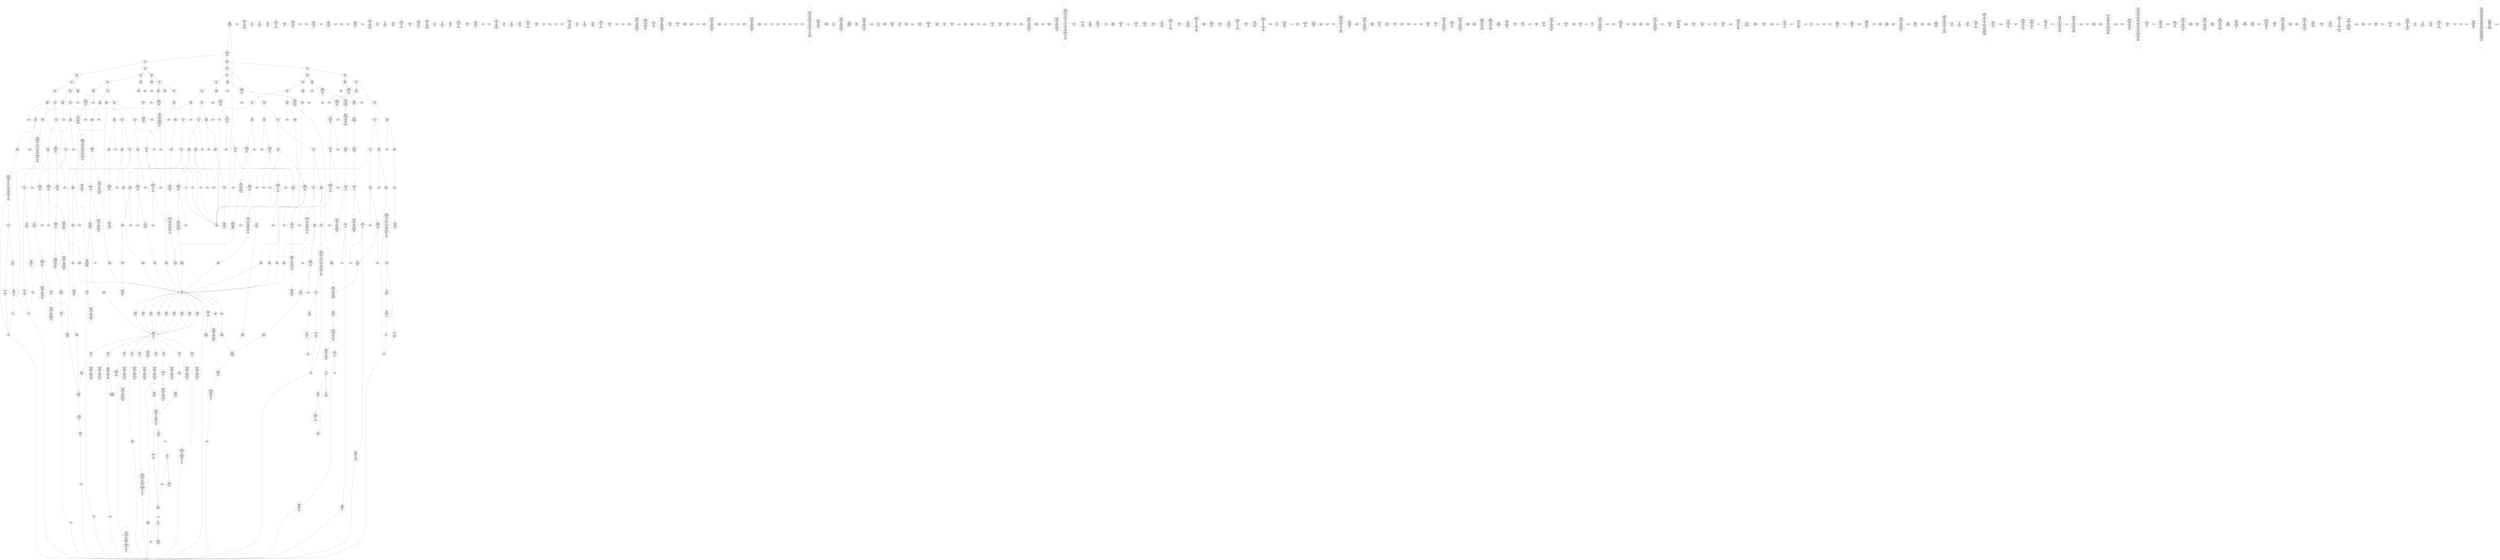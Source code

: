 /* Generated by GvGen v.1.0 (https://www.github.com/stricaud/gvgen) */

digraph G {
compound=true;
   node1 [label="[anywhere]"];
   node2 [label="# 0x0
PUSHX Data
PUSHX Data
MSTORE
PUSHX LogicData
CALLDATASIZE
LT
PUSHX Data
JUMPI
"];
   node3 [label="# 0xd
PUSHX Data
CALLDATALOAD
PUSHX BitData
SHR
PUSHX LogicData
GT
PUSHX Data
JUMPI
"];
   node4 [label="# 0x1e
PUSHX LogicData
GT
PUSHX Data
JUMPI
"];
   node5 [label="# 0x29
PUSHX LogicData
GT
PUSHX Data
JUMPI
"];
   node6 [label="# 0x34
PUSHX LogicData
EQ
PUSHX Data
JUMPI
"];
   node7 [label="# 0x3f
PUSHX LogicData
EQ
PUSHX Data
JUMPI
"];
   node8 [label="# 0x4a
PUSHX LogicData
EQ
PUSHX Data
JUMPI
"];
   node9 [label="# 0x55
PUSHX LogicData
EQ
PUSHX Data
JUMPI
"];
   node10 [label="# 0x60
PUSHX LogicData
EQ
PUSHX Data
JUMPI
"];
   node11 [label="# 0x6b
PUSHX Data
JUMP
"];
   node12 [label="# 0x6f
JUMPDEST
PUSHX LogicData
EQ
PUSHX Data
JUMPI
"];
   node13 [label="# 0x7b
PUSHX LogicData
EQ
PUSHX Data
JUMPI
"];
   node14 [label="# 0x86
PUSHX LogicData
EQ
PUSHX Data
JUMPI
"];
   node15 [label="# 0x91
PUSHX LogicData
EQ
PUSHX Data
JUMPI
"];
   node16 [label="# 0x9c
PUSHX LogicData
EQ
PUSHX Data
JUMPI
"];
   node17 [label="# 0xa7
PUSHX Data
JUMP
"];
   node18 [label="# 0xab
JUMPDEST
PUSHX LogicData
GT
PUSHX Data
JUMPI
"];
   node19 [label="# 0xb7
PUSHX LogicData
EQ
PUSHX Data
JUMPI
"];
   node20 [label="# 0xc2
PUSHX LogicData
EQ
PUSHX Data
JUMPI
"];
   node21 [label="# 0xcd
PUSHX LogicData
EQ
PUSHX Data
JUMPI
"];
   node22 [label="# 0xd8
PUSHX LogicData
EQ
PUSHX Data
JUMPI
"];
   node23 [label="# 0xe3
PUSHX LogicData
EQ
PUSHX Data
JUMPI
"];
   node24 [label="# 0xee
PUSHX Data
JUMP
"];
   node25 [label="# 0xf2
JUMPDEST
PUSHX LogicData
EQ
PUSHX Data
JUMPI
"];
   node26 [label="# 0xfe
PUSHX LogicData
EQ
PUSHX Data
JUMPI
"];
   node27 [label="# 0x109
PUSHX LogicData
EQ
PUSHX Data
JUMPI
"];
   node28 [label="# 0x114
PUSHX LogicData
EQ
PUSHX Data
JUMPI
"];
   node29 [label="# 0x11f
PUSHX Data
JUMP
"];
   node30 [label="# 0x123
JUMPDEST
PUSHX LogicData
GT
PUSHX Data
JUMPI
"];
   node31 [label="# 0x12f
PUSHX LogicData
GT
PUSHX Data
JUMPI
"];
   node32 [label="# 0x13a
PUSHX LogicData
EQ
PUSHX Data
JUMPI
"];
   node33 [label="# 0x145
PUSHX LogicData
EQ
PUSHX Data
JUMPI
"];
   node34 [label="# 0x150
PUSHX LogicData
EQ
PUSHX Data
JUMPI
"];
   node35 [label="# 0x15b
PUSHX LogicData
EQ
PUSHX Data
JUMPI
"];
   node36 [label="# 0x166
PUSHX LogicData
EQ
PUSHX Data
JUMPI
"];
   node37 [label="# 0x171
PUSHX Data
JUMP
"];
   node38 [label="# 0x175
JUMPDEST
PUSHX LogicData
EQ
PUSHX Data
JUMPI
"];
   node39 [label="# 0x181
PUSHX LogicData
EQ
PUSHX Data
JUMPI
"];
   node40 [label="# 0x18c
PUSHX LogicData
EQ
PUSHX Data
JUMPI
"];
   node41 [label="# 0x197
PUSHX LogicData
EQ
PUSHX Data
JUMPI
"];
   node42 [label="# 0x1a2
PUSHX Data
JUMP
"];
   node43 [label="# 0x1a6
JUMPDEST
PUSHX LogicData
GT
PUSHX Data
JUMPI
"];
   node44 [label="# 0x1b2
PUSHX LogicData
EQ
PUSHX Data
JUMPI
"];
   node45 [label="# 0x1bd
PUSHX LogicData
EQ
PUSHX Data
JUMPI
"];
   node46 [label="# 0x1c8
PUSHX LogicData
EQ
PUSHX Data
JUMPI
"];
   node47 [label="# 0x1d3
PUSHX LogicData
EQ
PUSHX Data
JUMPI
"];
   node48 [label="# 0x1de
PUSHX LogicData
EQ
PUSHX Data
JUMPI
"];
   node49 [label="# 0x1e9
PUSHX Data
JUMP
"];
   node50 [label="# 0x1ed
JUMPDEST
PUSHX LogicData
EQ
PUSHX Data
JUMPI
"];
   node51 [label="# 0x1f9
PUSHX LogicData
EQ
PUSHX Data
JUMPI
"];
   node52 [label="# 0x204
PUSHX LogicData
EQ
PUSHX Data
JUMPI
"];
   node53 [label="# 0x20f
PUSHX LogicData
EQ
PUSHX Data
JUMPI
"];
   node54 [label="# 0x21a
JUMPDEST
PUSHX Data
REVERT
"];
   node55 [label="# 0x21f
JUMPDEST
CALLVALUE
ISZERO
PUSHX Data
JUMPI
"];
   node56 [label="# 0x227
PUSHX Data
REVERT
"];
   node57 [label="# 0x22b
JUMPDEST
PUSHX Data
PUSHX ArithData
CALLDATASIZE
SUB
PUSHX LogicData
LT
ISZERO
PUSHX Data
JUMPI
"];
   node58 [label="# 0x23e
PUSHX Data
REVERT
"];
   node59 [label="# 0x242
JUMPDEST
ADD
CALLDATALOAD
PUSHX ArithData
ADD
PUSHX Data
JUMP
"];
   node60 [label="# 0x258
JUMPDEST
STOP
"];
   node61 [label="# 0x25a
JUMPDEST
CALLVALUE
ISZERO
PUSHX Data
JUMPI
"];
   node62 [label="# 0x262
PUSHX Data
REVERT
"];
   node63 [label="# 0x266
JUMPDEST
PUSHX Data
PUSHX ArithData
CALLDATASIZE
SUB
PUSHX LogicData
LT
ISZERO
PUSHX Data
JUMPI
"];
   node64 [label="# 0x279
PUSHX Data
REVERT
"];
   node65 [label="# 0x27d
JUMPDEST
ADD
CALLDATALOAD
PUSHX BitData
NOT
AND
PUSHX ArithData
ADD
PUSHX Data
JUMP
"];
   node66 [label="# 0x2b2
JUMPDEST
PUSHX MemData
MLOAD
ISZERO
ISZERO
MSTORE
PUSHX ArithData
ADD
PUSHX MemData
MLOAD
SUB
RETURN
"];
   node67 [label="# 0x2ca
JUMPDEST
CALLVALUE
ISZERO
PUSHX Data
JUMPI
"];
   node68 [label="# 0x2d2
PUSHX Data
REVERT
"];
   node69 [label="# 0x2d6
JUMPDEST
PUSHX Data
PUSHX Data
JUMP
"];
   node70 [label="# 0x2df
JUMPDEST
PUSHX MemData
MLOAD
PUSHX ArithData
ADD
SUB
MSTORE
MLOAD
MSTORE
PUSHX ArithData
ADD
MLOAD
PUSHX ArithData
ADD
PUSHX Data
"];
   node71 [label="# 0x304
JUMPDEST
LT
ISZERO
PUSHX Data
JUMPI
"];
   node72 [label="# 0x30d
ADD
MLOAD
ADD
MSTORE
PUSHX ArithData
ADD
PUSHX Data
JUMP
"];
   node73 [label="# 0x31f
JUMPDEST
ADD
PUSHX BitData
AND
ISZERO
PUSHX Data
JUMPI
"];
   node74 [label="# 0x333
SUB
MLOAD
PUSHX ArithData
PUSHX ArithData
SUB
PUSHX ArithData
EXP
SUB
NOT
AND
MSTORE
PUSHX ArithData
ADD
"];
   node75 [label="# 0x34c
JUMPDEST
PUSHX MemData
MLOAD
SUB
RETURN
"];
   node76 [label="# 0x35a
JUMPDEST
CALLVALUE
ISZERO
PUSHX Data
JUMPI
"];
   node77 [label="# 0x362
PUSHX Data
REVERT
"];
   node78 [label="# 0x366
JUMPDEST
PUSHX Data
PUSHX ArithData
CALLDATASIZE
SUB
PUSHX LogicData
LT
ISZERO
PUSHX Data
JUMPI
"];
   node79 [label="# 0x379
PUSHX Data
REVERT
"];
   node80 [label="# 0x37d
JUMPDEST
ADD
CALLDATALOAD
PUSHX ArithData
ADD
PUSHX Data
JUMP
"];
   node81 [label="# 0x393
JUMPDEST
PUSHX MemData
MLOAD
PUSHX BitData
AND
MSTORE
PUSHX ArithData
ADD
PUSHX MemData
MLOAD
SUB
RETURN
"];
   node82 [label="# 0x3bf
JUMPDEST
CALLVALUE
ISZERO
PUSHX Data
JUMPI
"];
   node83 [label="# 0x3c7
PUSHX Data
REVERT
"];
   node84 [label="# 0x3cb
JUMPDEST
PUSHX Data
PUSHX ArithData
CALLDATASIZE
SUB
PUSHX LogicData
LT
ISZERO
PUSHX Data
JUMPI
"];
   node85 [label="# 0x3de
PUSHX Data
REVERT
"];
   node86 [label="# 0x3e2
JUMPDEST
ADD
CALLDATALOAD
PUSHX BitData
AND
PUSHX ArithData
ADD
CALLDATALOAD
PUSHX ArithData
ADD
PUSHX Data
JUMP
"];
   node87 [label="# 0x418
JUMPDEST
STOP
"];
   node88 [label="# 0x41a
JUMPDEST
CALLVALUE
ISZERO
PUSHX Data
JUMPI
"];
   node89 [label="# 0x422
PUSHX Data
REVERT
"];
   node90 [label="# 0x426
JUMPDEST
PUSHX Data
PUSHX ArithData
CALLDATASIZE
SUB
PUSHX LogicData
LT
ISZERO
PUSHX Data
JUMPI
"];
   node91 [label="# 0x439
PUSHX Data
REVERT
"];
   node92 [label="# 0x43d
JUMPDEST
ADD
CALLDATALOAD
PUSHX ArithData
ADD
PUSHX LogicData
GT
ISZERO
PUSHX Data
JUMPI
"];
   node93 [label="# 0x456
PUSHX Data
REVERT
"];
   node94 [label="# 0x45a
JUMPDEST
ADD
PUSHX ArithData
ADD
GT
ISZERO
PUSHX Data
JUMPI
"];
   node95 [label="# 0x468
PUSHX Data
REVERT
"];
   node96 [label="# 0x46c
JUMPDEST
CALLDATALOAD
PUSHX ArithData
ADD
PUSHX ArithData
MUL
ADD
GT
PUSHX LogicData
GT
OR
ISZERO
PUSHX Data
JUMPI
"];
   node97 [label="# 0x48a
PUSHX Data
REVERT
"];
   node98 [label="# 0x48e
JUMPDEST
PUSHX ArithData
ADD
PUSHX ArithData
DIV
MUL
PUSHX ArithData
ADD
PUSHX MemData
MLOAD
ADD
PUSHX Data
MSTORE
MSTORE
PUSHX ArithData
ADD
CALLDATACOPY
PUSHX Data
ADD
MSTORE
PUSHX BitData
NOT
PUSHX ArithData
ADD
AND
ADD
PUSHX Data
JUMP
"];
   node99 [label="# 0x4e0
JUMPDEST
STOP
"];
   node100 [label="# 0x4e2
JUMPDEST
CALLVALUE
ISZERO
PUSHX Data
JUMPI
"];
   node101 [label="# 0x4ea
PUSHX Data
REVERT
"];
   node102 [label="# 0x4ee
JUMPDEST
PUSHX Data
PUSHX Data
JUMP
"];
   node103 [label="# 0x4f7
JUMPDEST
PUSHX MemData
MLOAD
MSTORE
PUSHX ArithData
ADD
PUSHX MemData
MLOAD
SUB
RETURN
"];
   node104 [label="# 0x50d
JUMPDEST
CALLVALUE
ISZERO
PUSHX Data
JUMPI
"];
   node105 [label="# 0x515
PUSHX Data
REVERT
"];
   node106 [label="# 0x519
JUMPDEST
PUSHX Data
PUSHX Data
JUMP
"];
   node107 [label="# 0x522
JUMPDEST
PUSHX MemData
MLOAD
MSTORE
PUSHX ArithData
ADD
PUSHX MemData
MLOAD
SUB
RETURN
"];
   node108 [label="# 0x538
JUMPDEST
CALLVALUE
ISZERO
PUSHX Data
JUMPI
"];
   node109 [label="# 0x540
PUSHX Data
REVERT
"];
   node110 [label="# 0x544
JUMPDEST
PUSHX Data
PUSHX ArithData
CALLDATASIZE
SUB
PUSHX LogicData
LT
ISZERO
PUSHX Data
JUMPI
"];
   node111 [label="# 0x557
PUSHX Data
REVERT
"];
   node112 [label="# 0x55b
JUMPDEST
ADD
CALLDATALOAD
PUSHX BitData
AND
PUSHX ArithData
ADD
CALLDATALOAD
PUSHX BitData
AND
PUSHX ArithData
ADD
CALLDATALOAD
PUSHX ArithData
ADD
PUSHX Data
JUMP
"];
   node113 [label="# 0x5b1
JUMPDEST
STOP
"];
   node114 [label="# 0x5b3
JUMPDEST
CALLVALUE
ISZERO
PUSHX Data
JUMPI
"];
   node115 [label="# 0x5bb
PUSHX Data
REVERT
"];
   node116 [label="# 0x5bf
JUMPDEST
PUSHX Data
PUSHX ArithData
CALLDATASIZE
SUB
PUSHX LogicData
LT
ISZERO
PUSHX Data
JUMPI
"];
   node117 [label="# 0x5d2
PUSHX Data
REVERT
"];
   node118 [label="# 0x5d6
JUMPDEST
ADD
CALLDATALOAD
PUSHX BitData
AND
PUSHX ArithData
ADD
CALLDATALOAD
PUSHX ArithData
ADD
PUSHX Data
JUMP
"];
   node119 [label="# 0x60c
JUMPDEST
PUSHX MemData
MLOAD
MSTORE
PUSHX ArithData
ADD
PUSHX MemData
MLOAD
SUB
RETURN
"];
   node120 [label="# 0x622
JUMPDEST
CALLVALUE
ISZERO
PUSHX Data
JUMPI
"];
   node121 [label="# 0x62a
PUSHX Data
REVERT
"];
   node122 [label="# 0x62e
JUMPDEST
PUSHX Data
PUSHX Data
JUMP
"];
   node123 [label="# 0x637
JUMPDEST
STOP
"];
   node124 [label="# 0x639
JUMPDEST
CALLVALUE
ISZERO
PUSHX Data
JUMPI
"];
   node125 [label="# 0x641
PUSHX Data
REVERT
"];
   node126 [label="# 0x645
JUMPDEST
PUSHX Data
PUSHX Data
JUMP
"];
   node127 [label="# 0x64e
JUMPDEST
STOP
"];
   node128 [label="# 0x650
JUMPDEST
CALLVALUE
ISZERO
PUSHX Data
JUMPI
"];
   node129 [label="# 0x658
PUSHX Data
REVERT
"];
   node130 [label="# 0x65c
JUMPDEST
PUSHX Data
PUSHX ArithData
CALLDATASIZE
SUB
PUSHX LogicData
LT
ISZERO
PUSHX Data
JUMPI
"];
   node131 [label="# 0x66f
PUSHX Data
REVERT
"];
   node132 [label="# 0x673
JUMPDEST
ADD
CALLDATALOAD
PUSHX BitData
AND
PUSHX ArithData
ADD
CALLDATALOAD
PUSHX BitData
AND
PUSHX ArithData
ADD
CALLDATALOAD
PUSHX ArithData
ADD
PUSHX Data
JUMP
"];
   node133 [label="# 0x6c9
JUMPDEST
STOP
"];
   node134 [label="# 0x6cb
JUMPDEST
CALLVALUE
ISZERO
PUSHX Data
JUMPI
"];
   node135 [label="# 0x6d3
PUSHX Data
REVERT
"];
   node136 [label="# 0x6d7
JUMPDEST
PUSHX Data
PUSHX ArithData
CALLDATASIZE
SUB
PUSHX LogicData
LT
ISZERO
PUSHX Data
JUMPI
"];
   node137 [label="# 0x6ea
PUSHX Data
REVERT
"];
   node138 [label="# 0x6ee
JUMPDEST
ADD
CALLDATALOAD
PUSHX ArithData
ADD
PUSHX Data
JUMP
"];
   node139 [label="# 0x704
JUMPDEST
PUSHX MemData
MLOAD
MSTORE
PUSHX ArithData
ADD
PUSHX MemData
MLOAD
SUB
RETURN
"];
   node140 [label="# 0x71a
JUMPDEST
CALLVALUE
ISZERO
PUSHX Data
JUMPI
"];
   node141 [label="# 0x722
PUSHX Data
REVERT
"];
   node142 [label="# 0x726
JUMPDEST
PUSHX Data
PUSHX ArithData
CALLDATASIZE
SUB
PUSHX LogicData
LT
ISZERO
PUSHX Data
JUMPI
"];
   node143 [label="# 0x739
PUSHX Data
REVERT
"];
   node144 [label="# 0x73d
JUMPDEST
ADD
CALLDATALOAD
PUSHX ArithData
ADD
PUSHX LogicData
GT
ISZERO
PUSHX Data
JUMPI
"];
   node145 [label="# 0x756
PUSHX Data
REVERT
"];
   node146 [label="# 0x75a
JUMPDEST
ADD
PUSHX ArithData
ADD
GT
ISZERO
PUSHX Data
JUMPI
"];
   node147 [label="# 0x768
PUSHX Data
REVERT
"];
   node148 [label="# 0x76c
JUMPDEST
CALLDATALOAD
PUSHX ArithData
ADD
PUSHX ArithData
MUL
ADD
GT
PUSHX LogicData
GT
OR
ISZERO
PUSHX Data
JUMPI
"];
   node149 [label="# 0x78a
PUSHX Data
REVERT
"];
   node150 [label="# 0x78e
JUMPDEST
PUSHX ArithData
ADD
PUSHX ArithData
DIV
MUL
PUSHX ArithData
ADD
PUSHX MemData
MLOAD
ADD
PUSHX Data
MSTORE
MSTORE
PUSHX ArithData
ADD
CALLDATACOPY
PUSHX Data
ADD
MSTORE
PUSHX BitData
NOT
PUSHX ArithData
ADD
AND
ADD
PUSHX Data
JUMP
"];
   node151 [label="# 0x7e0
JUMPDEST
STOP
"];
   node152 [label="# 0x7e2
JUMPDEST
CALLVALUE
ISZERO
PUSHX Data
JUMPI
"];
   node153 [label="# 0x7ea
PUSHX Data
REVERT
"];
   node154 [label="# 0x7ee
JUMPDEST
PUSHX Data
PUSHX Data
JUMP
"];
   node155 [label="# 0x7f7
JUMPDEST
PUSHX MemData
MLOAD
MSTORE
PUSHX ArithData
ADD
PUSHX MemData
MLOAD
SUB
RETURN
"];
   node156 [label="# 0x80d
JUMPDEST
CALLVALUE
ISZERO
PUSHX Data
JUMPI
"];
   node157 [label="# 0x815
PUSHX Data
REVERT
"];
   node158 [label="# 0x819
JUMPDEST
PUSHX Data
PUSHX Data
JUMP
"];
   node159 [label="# 0x822
JUMPDEST
PUSHX MemData
MLOAD
PUSHX ArithData
ADD
SUB
MSTORE
MLOAD
MSTORE
PUSHX ArithData
ADD
MLOAD
PUSHX ArithData
ADD
PUSHX Data
"];
   node160 [label="# 0x847
JUMPDEST
LT
ISZERO
PUSHX Data
JUMPI
"];
   node161 [label="# 0x850
ADD
MLOAD
ADD
MSTORE
PUSHX ArithData
ADD
PUSHX Data
JUMP
"];
   node162 [label="# 0x862
JUMPDEST
ADD
PUSHX BitData
AND
ISZERO
PUSHX Data
JUMPI
"];
   node163 [label="# 0x876
SUB
MLOAD
PUSHX ArithData
PUSHX ArithData
SUB
PUSHX ArithData
EXP
SUB
NOT
AND
MSTORE
PUSHX ArithData
ADD
"];
   node164 [label="# 0x88f
JUMPDEST
PUSHX MemData
MLOAD
SUB
RETURN
"];
   node165 [label="# 0x89d
JUMPDEST
CALLVALUE
ISZERO
PUSHX Data
JUMPI
"];
   node166 [label="# 0x8a5
PUSHX Data
REVERT
"];
   node167 [label="# 0x8a9
JUMPDEST
PUSHX Data
PUSHX ArithData
CALLDATASIZE
SUB
PUSHX LogicData
LT
ISZERO
PUSHX Data
JUMPI
"];
   node168 [label="# 0x8bc
PUSHX Data
REVERT
"];
   node169 [label="# 0x8c0
JUMPDEST
ADD
CALLDATALOAD
PUSHX ArithData
ADD
PUSHX Data
JUMP
"];
   node170 [label="# 0x8d6
JUMPDEST
PUSHX MemData
MLOAD
PUSHX BitData
AND
MSTORE
PUSHX ArithData
ADD
PUSHX MemData
MLOAD
SUB
RETURN
"];
   node171 [label="# 0x902
JUMPDEST
CALLVALUE
ISZERO
PUSHX Data
JUMPI
"];
   node172 [label="# 0x90a
PUSHX Data
REVERT
"];
   node173 [label="# 0x90e
JUMPDEST
PUSHX Data
PUSHX Data
JUMP
"];
   node174 [label="# 0x917
JUMPDEST
PUSHX MemData
MLOAD
PUSHX ArithData
ADD
SUB
MSTORE
MLOAD
MSTORE
PUSHX ArithData
ADD
MLOAD
PUSHX ArithData
ADD
PUSHX Data
"];
   node175 [label="# 0x93c
JUMPDEST
LT
ISZERO
PUSHX Data
JUMPI
"];
   node176 [label="# 0x945
ADD
MLOAD
ADD
MSTORE
PUSHX ArithData
ADD
PUSHX Data
JUMP
"];
   node177 [label="# 0x957
JUMPDEST
ADD
PUSHX BitData
AND
ISZERO
PUSHX Data
JUMPI
"];
   node178 [label="# 0x96b
SUB
MLOAD
PUSHX ArithData
PUSHX ArithData
SUB
PUSHX ArithData
EXP
SUB
NOT
AND
MSTORE
PUSHX ArithData
ADD
"];
   node179 [label="# 0x984
JUMPDEST
PUSHX MemData
MLOAD
SUB
RETURN
"];
   node180 [label="# 0x992
JUMPDEST
CALLVALUE
ISZERO
PUSHX Data
JUMPI
"];
   node181 [label="# 0x99a
PUSHX Data
REVERT
"];
   node182 [label="# 0x99e
JUMPDEST
PUSHX Data
PUSHX ArithData
CALLDATASIZE
SUB
PUSHX LogicData
LT
ISZERO
PUSHX Data
JUMPI
"];
   node183 [label="# 0x9b1
PUSHX Data
REVERT
"];
   node184 [label="# 0x9b5
JUMPDEST
ADD
CALLDATALOAD
PUSHX BitData
AND
PUSHX ArithData
ADD
PUSHX Data
JUMP
"];
   node185 [label="# 0x9e1
JUMPDEST
PUSHX MemData
MLOAD
MSTORE
PUSHX ArithData
ADD
PUSHX MemData
MLOAD
SUB
RETURN
"];
   node186 [label="# 0x9f7
JUMPDEST
CALLVALUE
ISZERO
PUSHX Data
JUMPI
"];
   node187 [label="# 0x9ff
PUSHX Data
REVERT
"];
   node188 [label="# 0xa03
JUMPDEST
PUSHX Data
PUSHX Data
JUMP
"];
   node189 [label="# 0xa0c
JUMPDEST
STOP
"];
   node190 [label="# 0xa0e
JUMPDEST
CALLVALUE
ISZERO
PUSHX Data
JUMPI
"];
   node191 [label="# 0xa16
PUSHX Data
REVERT
"];
   node192 [label="# 0xa1a
JUMPDEST
PUSHX Data
PUSHX Data
JUMP
"];
   node193 [label="# 0xa23
JUMPDEST
PUSHX MemData
MLOAD
MSTORE
PUSHX ArithData
ADD
PUSHX MemData
MLOAD
SUB
RETURN
"];
   node194 [label="# 0xa39
JUMPDEST
CALLVALUE
ISZERO
PUSHX Data
JUMPI
"];
   node195 [label="# 0xa41
PUSHX Data
REVERT
"];
   node196 [label="# 0xa45
JUMPDEST
PUSHX Data
PUSHX Data
JUMP
"];
   node197 [label="# 0xa4e
JUMPDEST
STOP
"];
   node198 [label="# 0xa50
JUMPDEST
CALLVALUE
ISZERO
PUSHX Data
JUMPI
"];
   node199 [label="# 0xa58
PUSHX Data
REVERT
"];
   node200 [label="# 0xa5c
JUMPDEST
PUSHX Data
PUSHX Data
JUMP
"];
   node201 [label="# 0xa65
JUMPDEST
PUSHX MemData
MLOAD
PUSHX BitData
AND
MSTORE
PUSHX ArithData
ADD
PUSHX MemData
MLOAD
SUB
RETURN
"];
   node202 [label="# 0xa91
JUMPDEST
CALLVALUE
ISZERO
PUSHX Data
JUMPI
"];
   node203 [label="# 0xa99
PUSHX Data
REVERT
"];
   node204 [label="# 0xa9d
JUMPDEST
PUSHX Data
PUSHX Data
JUMP
"];
   node205 [label="# 0xaa6
JUMPDEST
PUSHX MemData
MLOAD
PUSHX ArithData
ADD
SUB
MSTORE
MLOAD
MSTORE
PUSHX ArithData
ADD
MLOAD
PUSHX ArithData
ADD
PUSHX Data
"];
   node206 [label="# 0xacb
JUMPDEST
LT
ISZERO
PUSHX Data
JUMPI
"];
   node207 [label="# 0xad4
ADD
MLOAD
ADD
MSTORE
PUSHX ArithData
ADD
PUSHX Data
JUMP
"];
   node208 [label="# 0xae6
JUMPDEST
ADD
PUSHX BitData
AND
ISZERO
PUSHX Data
JUMPI
"];
   node209 [label="# 0xafa
SUB
MLOAD
PUSHX ArithData
PUSHX ArithData
SUB
PUSHX ArithData
EXP
SUB
NOT
AND
MSTORE
PUSHX ArithData
ADD
"];
   node210 [label="# 0xb13
JUMPDEST
PUSHX MemData
MLOAD
SUB
RETURN
"];
   node211 [label="# 0xb21
JUMPDEST
CALLVALUE
ISZERO
PUSHX Data
JUMPI
"];
   node212 [label="# 0xb29
PUSHX Data
REVERT
"];
   node213 [label="# 0xb2d
JUMPDEST
PUSHX Data
PUSHX ArithData
CALLDATASIZE
SUB
PUSHX LogicData
LT
ISZERO
PUSHX Data
JUMPI
"];
   node214 [label="# 0xb40
PUSHX Data
REVERT
"];
   node215 [label="# 0xb44
JUMPDEST
ADD
CALLDATALOAD
PUSHX BitData
AND
PUSHX ArithData
ADD
CALLDATALOAD
ISZERO
ISZERO
PUSHX ArithData
ADD
PUSHX Data
JUMP
"];
   node216 [label="# 0xb7c
JUMPDEST
STOP
"];
   node217 [label="# 0xb7e
JUMPDEST
PUSHX Data
PUSHX ArithData
CALLDATASIZE
SUB
PUSHX LogicData
LT
ISZERO
PUSHX Data
JUMPI
"];
   node218 [label="# 0xb90
PUSHX Data
REVERT
"];
   node219 [label="# 0xb94
JUMPDEST
ADD
CALLDATALOAD
PUSHX ArithData
ADD
PUSHX Data
JUMP
"];
   node220 [label="# 0xbaa
JUMPDEST
STOP
"];
   node221 [label="# 0xbac
JUMPDEST
CALLVALUE
ISZERO
PUSHX Data
JUMPI
"];
   node222 [label="# 0xbb4
PUSHX Data
REVERT
"];
   node223 [label="# 0xbb8
JUMPDEST
PUSHX Data
PUSHX Data
JUMP
"];
   node224 [label="# 0xbc1
JUMPDEST
STOP
"];
   node225 [label="# 0xbc3
JUMPDEST
CALLVALUE
ISZERO
PUSHX Data
JUMPI
"];
   node226 [label="# 0xbcb
PUSHX Data
REVERT
"];
   node227 [label="# 0xbcf
JUMPDEST
PUSHX Data
PUSHX ArithData
CALLDATASIZE
SUB
PUSHX LogicData
LT
ISZERO
PUSHX Data
JUMPI
"];
   node228 [label="# 0xbe2
PUSHX Data
REVERT
"];
   node229 [label="# 0xbe6
JUMPDEST
ADD
CALLDATALOAD
PUSHX BitData
AND
PUSHX ArithData
ADD
CALLDATALOAD
PUSHX BitData
AND
PUSHX ArithData
ADD
CALLDATALOAD
PUSHX ArithData
ADD
CALLDATALOAD
PUSHX ArithData
ADD
PUSHX LogicData
GT
ISZERO
PUSHX Data
JUMPI
"];
   node230 [label="# 0xc49
PUSHX Data
REVERT
"];
   node231 [label="# 0xc4d
JUMPDEST
ADD
PUSHX ArithData
ADD
GT
ISZERO
PUSHX Data
JUMPI
"];
   node232 [label="# 0xc5b
PUSHX Data
REVERT
"];
   node233 [label="# 0xc5f
JUMPDEST
CALLDATALOAD
PUSHX ArithData
ADD
PUSHX ArithData
MUL
ADD
GT
PUSHX LogicData
GT
OR
ISZERO
PUSHX Data
JUMPI
"];
   node234 [label="# 0xc7d
PUSHX Data
REVERT
"];
   node235 [label="# 0xc81
JUMPDEST
PUSHX ArithData
ADD
PUSHX ArithData
DIV
MUL
PUSHX ArithData
ADD
PUSHX MemData
MLOAD
ADD
PUSHX Data
MSTORE
MSTORE
PUSHX ArithData
ADD
CALLDATACOPY
PUSHX Data
ADD
MSTORE
PUSHX BitData
NOT
PUSHX ArithData
ADD
AND
ADD
PUSHX Data
JUMP
"];
   node236 [label="# 0xcd3
JUMPDEST
STOP
"];
   node237 [label="# 0xcd5
JUMPDEST
CALLVALUE
ISZERO
PUSHX Data
JUMPI
"];
   node238 [label="# 0xcdd
PUSHX Data
REVERT
"];
   node239 [label="# 0xce1
JUMPDEST
PUSHX Data
PUSHX Data
JUMP
"];
   node240 [label="# 0xcea
JUMPDEST
PUSHX MemData
MLOAD
MSTORE
PUSHX ArithData
ADD
PUSHX MemData
MLOAD
SUB
RETURN
"];
   node241 [label="# 0xd00
JUMPDEST
CALLVALUE
ISZERO
PUSHX Data
JUMPI
"];
   node242 [label="# 0xd08
PUSHX Data
REVERT
"];
   node243 [label="# 0xd0c
JUMPDEST
PUSHX Data
PUSHX ArithData
CALLDATASIZE
SUB
PUSHX LogicData
LT
ISZERO
PUSHX Data
JUMPI
"];
   node244 [label="# 0xd1f
PUSHX Data
REVERT
"];
   node245 [label="# 0xd23
JUMPDEST
ADD
CALLDATALOAD
PUSHX ArithData
ADD
PUSHX Data
JUMP
"];
   node246 [label="# 0xd39
JUMPDEST
PUSHX MemData
MLOAD
PUSHX ArithData
ADD
SUB
MSTORE
MLOAD
MSTORE
PUSHX ArithData
ADD
MLOAD
PUSHX ArithData
ADD
PUSHX Data
"];
   node247 [label="# 0xd5e
JUMPDEST
LT
ISZERO
PUSHX Data
JUMPI
"];
   node248 [label="# 0xd67
ADD
MLOAD
ADD
MSTORE
PUSHX ArithData
ADD
PUSHX Data
JUMP
"];
   node249 [label="# 0xd79
JUMPDEST
ADD
PUSHX BitData
AND
ISZERO
PUSHX Data
JUMPI
"];
   node250 [label="# 0xd8d
SUB
MLOAD
PUSHX ArithData
PUSHX ArithData
SUB
PUSHX ArithData
EXP
SUB
NOT
AND
MSTORE
PUSHX ArithData
ADD
"];
   node251 [label="# 0xda6
JUMPDEST
PUSHX MemData
MLOAD
SUB
RETURN
"];
   node252 [label="# 0xdb4
JUMPDEST
CALLVALUE
ISZERO
PUSHX Data
JUMPI
"];
   node253 [label="# 0xdbc
PUSHX Data
REVERT
"];
   node254 [label="# 0xdc0
JUMPDEST
PUSHX Data
PUSHX Data
JUMP
"];
   node255 [label="# 0xdc9
JUMPDEST
PUSHX MemData
MLOAD
MSTORE
PUSHX ArithData
ADD
PUSHX MemData
MLOAD
SUB
RETURN
"];
   node256 [label="# 0xddf
JUMPDEST
CALLVALUE
ISZERO
PUSHX Data
JUMPI
"];
   node257 [label="# 0xde7
PUSHX Data
REVERT
"];
   node258 [label="# 0xdeb
JUMPDEST
PUSHX Data
PUSHX Data
JUMP
"];
   node259 [label="# 0xdf4
JUMPDEST
PUSHX MemData
MLOAD
MSTORE
PUSHX ArithData
ADD
PUSHX MemData
MLOAD
SUB
RETURN
"];
   node260 [label="# 0xe0a
JUMPDEST
CALLVALUE
ISZERO
PUSHX Data
JUMPI
"];
   node261 [label="# 0xe12
PUSHX Data
REVERT
"];
   node262 [label="# 0xe16
JUMPDEST
PUSHX Data
PUSHX ArithData
CALLDATASIZE
SUB
PUSHX LogicData
LT
ISZERO
PUSHX Data
JUMPI
"];
   node263 [label="# 0xe29
PUSHX Data
REVERT
"];
   node264 [label="# 0xe2d
JUMPDEST
ADD
CALLDATALOAD
PUSHX BitData
AND
PUSHX ArithData
ADD
CALLDATALOAD
PUSHX BitData
AND
PUSHX ArithData
ADD
PUSHX Data
JUMP
"];
   node265 [label="# 0xe79
JUMPDEST
PUSHX MemData
MLOAD
ISZERO
ISZERO
MSTORE
PUSHX ArithData
ADD
PUSHX MemData
MLOAD
SUB
RETURN
"];
   node266 [label="# 0xe91
JUMPDEST
CALLVALUE
ISZERO
PUSHX Data
JUMPI
"];
   node267 [label="# 0xe99
PUSHX Data
REVERT
"];
   node268 [label="# 0xe9d
JUMPDEST
PUSHX Data
PUSHX Data
JUMP
"];
   node269 [label="# 0xea6
JUMPDEST
STOP
"];
   node270 [label="# 0xea8
JUMPDEST
CALLVALUE
ISZERO
PUSHX Data
JUMPI
"];
   node271 [label="# 0xeb0
PUSHX Data
REVERT
"];
   node272 [label="# 0xeb4
JUMPDEST
PUSHX Data
PUSHX Data
JUMP
"];
   node273 [label="# 0xebd
JUMPDEST
PUSHX MemData
MLOAD
ISZERO
ISZERO
MSTORE
PUSHX ArithData
ADD
PUSHX MemData
MLOAD
SUB
RETURN
"];
   node274 [label="# 0xed5
JUMPDEST
CALLVALUE
ISZERO
PUSHX Data
JUMPI
"];
   node275 [label="# 0xedd
PUSHX Data
REVERT
"];
   node276 [label="# 0xee1
JUMPDEST
PUSHX Data
PUSHX ArithData
CALLDATASIZE
SUB
PUSHX LogicData
LT
ISZERO
PUSHX Data
JUMPI
"];
   node277 [label="# 0xef4
PUSHX Data
REVERT
"];
   node278 [label="# 0xef8
JUMPDEST
ADD
CALLDATALOAD
PUSHX BitData
AND
PUSHX ArithData
ADD
PUSHX Data
JUMP
"];
   node279 [label="# 0xf24
JUMPDEST
STOP
"];
   node280 [label="# 0xf26
JUMPDEST
PUSHX Data
PUSHX Data
JUMP
"];
   node281 [label="# 0xf2e
JUMPDEST
PUSHX BitData
AND
PUSHX Data
PUSHX Data
JUMP
"];
   node282 [label="# 0xf4c
JUMPDEST
PUSHX BitData
AND
EQ
PUSHX Data
JUMPI
"];
   node283 [label="# 0xf68
PUSHX MemData
MLOAD
PUSHX Data
MSTORE
PUSHX ArithData
ADD
PUSHX ArithData
ADD
SUB
MSTORE
PUSHX Data
MSTORE
PUSHX ArithData
ADD
PUSHX Data
MSTORE
PUSHX ArithData
ADD
PUSHX MemData
MLOAD
SUB
REVERT
"];
   node284 [label="# 0xfd5
JUMPDEST
PUSHX Data
SSTORE
JUMP
"];
   node285 [label="# 0xfdf
JUMPDEST
PUSHX Data
PUSHX ArithData
PUSHX BitData
NOT
AND
PUSHX BitData
NOT
AND
MSTORE
PUSHX ArithData
ADD
MSTORE
PUSHX ArithData
ADD
PUSHX Data
SHA3
PUSHX ArithData
SLOAD
PUSHX ArithData
EXP
DIV
PUSHX BitData
AND
JUMP
"];
   node286 [label="# 0x1046
JUMPDEST
PUSHX Data
PUSHX StorData
SLOAD
PUSHX ArithData
PUSHX BitData
AND
ISZERO
PUSHX ArithData
MUL
SUB
AND
PUSHX Data
DIV
PUSHX ArithData
ADD
PUSHX ArithData
DIV
MUL
PUSHX ArithData
ADD
PUSHX MemData
MLOAD
ADD
PUSHX Data
MSTORE
MSTORE
PUSHX ArithData
ADD
SLOAD
PUSHX ArithData
PUSHX BitData
AND
ISZERO
PUSHX ArithData
MUL
SUB
AND
PUSHX Data
DIV
ISZERO
PUSHX Data
JUMPI
"];
   node287 [label="# 0x1098
PUSHX LogicData
LT
PUSHX Data
JUMPI
"];
   node288 [label="# 0x10a0
PUSHX ArithData
SLOAD
DIV
MUL
MSTORE
PUSHX ArithData
ADD
PUSHX Data
JUMP
"];
   node289 [label="# 0x10b3
JUMPDEST
ADD
PUSHX Data
MSTORE
PUSHX Data
PUSHX Data
SHA3
"];
   node290 [label="# 0x10c1
JUMPDEST
SLOAD
MSTORE
PUSHX ArithData
ADD
PUSHX ArithData
ADD
GT
PUSHX Data
JUMPI
"];
   node291 [label="# 0x10d5
SUB
PUSHX BitData
AND
ADD
"];
   node292 [label="# 0x10de
JUMPDEST
JUMP
"];
   node293 [label="# 0x10e8
JUMPDEST
PUSHX Data
PUSHX Data
PUSHX Data
JUMP
"];
   node294 [label="# 0x10f3
JUMPDEST
PUSHX Data
JUMPI
"];
   node295 [label="# 0x10f8
PUSHX MemData
MLOAD
PUSHX Data
MSTORE
PUSHX ArithData
ADD
PUSHX ArithData
ADD
SUB
MSTORE
PUSHX Data
MSTORE
PUSHX ArithData
ADD
PUSHX Data
PUSHX Data
CODECOPY
PUSHX ArithData
ADD
PUSHX MemData
MLOAD
SUB
REVERT
"];
   node296 [label="# 0x1148
JUMPDEST
PUSHX Data
PUSHX ArithData
MSTORE
PUSHX ArithData
ADD
MSTORE
PUSHX ArithData
ADD
PUSHX Data
SHA3
PUSHX ArithData
SLOAD
PUSHX ArithData
EXP
DIV
PUSHX BitData
AND
JUMP
"];
   node297 [label="# 0x1183
JUMPDEST
PUSHX Data
PUSHX Data
PUSHX Data
JUMP
"];
   node298 [label="# 0x118e
JUMPDEST
PUSHX BitData
AND
PUSHX BitData
AND
EQ
ISZERO
PUSHX Data
JUMPI
"];
   node299 [label="# 0x11c5
PUSHX MemData
MLOAD
PUSHX Data
MSTORE
PUSHX ArithData
ADD
PUSHX ArithData
ADD
SUB
MSTORE
PUSHX Data
MSTORE
PUSHX ArithData
ADD
PUSHX Data
PUSHX Data
CODECOPY
PUSHX ArithData
ADD
PUSHX MemData
MLOAD
SUB
REVERT
"];
   node300 [label="# 0x1215
JUMPDEST
PUSHX BitData
AND
PUSHX Data
PUSHX Data
JUMP
"];
   node301 [label="# 0x1234
JUMPDEST
PUSHX BitData
AND
EQ
PUSHX Data
JUMPI
"];
   node302 [label="# 0x1251
PUSHX Data
PUSHX Data
PUSHX Data
JUMP
"];
   node303 [label="# 0x125d
JUMPDEST
PUSHX Data
JUMP
"];
   node304 [label="# 0x1262
JUMPDEST
"];
   node305 [label="# 0x1263
JUMPDEST
PUSHX Data
JUMPI
"];
   node306 [label="# 0x1268
PUSHX MemData
MLOAD
PUSHX Data
MSTORE
PUSHX ArithData
ADD
PUSHX ArithData
ADD
SUB
MSTORE
PUSHX Data
MSTORE
PUSHX ArithData
ADD
PUSHX Data
PUSHX Data
CODECOPY
PUSHX ArithData
ADD
PUSHX MemData
MLOAD
SUB
REVERT
"];
   node307 [label="# 0x12b8
JUMPDEST
PUSHX Data
PUSHX Data
JUMP
"];
   node308 [label="# 0x12c2
JUMPDEST
JUMP
"];
   node309 [label="# 0x12c7
JUMPDEST
PUSHX Data
PUSHX Data
JUMP
"];
   node310 [label="# 0x12cf
JUMPDEST
PUSHX BitData
AND
PUSHX Data
PUSHX Data
JUMP
"];
   node311 [label="# 0x12ed
JUMPDEST
PUSHX BitData
AND
EQ
PUSHX Data
JUMPI
"];
   node312 [label="# 0x1309
PUSHX MemData
MLOAD
PUSHX Data
MSTORE
PUSHX ArithData
ADD
PUSHX ArithData
ADD
SUB
MSTORE
PUSHX Data
MSTORE
PUSHX ArithData
ADD
PUSHX Data
MSTORE
PUSHX ArithData
ADD
PUSHX MemData
MLOAD
SUB
REVERT
"];
   node313 [label="# 0x1376
JUMPDEST
PUSHX Data
MLOAD
PUSHX ArithData
ADD
PUSHX Data
PUSHX Data
JUMP
"];
   node314 [label="# 0x138c
JUMPDEST
JUMP
"];
   node315 [label="# 0x1390
JUMPDEST
PUSHX Data
PUSHX Data
PUSHX Data
PUSHX Data
JUMP
"];
   node316 [label="# 0x139c
JUMPDEST
JUMP
"];
   node317 [label="# 0x13a1
JUMPDEST
PUSHX StorData
SLOAD
JUMP
"];
   node318 [label="# 0x13a7
JUMPDEST
PUSHX Data
PUSHX Data
PUSHX Data
JUMP
"];
   node319 [label="# 0x13b2
JUMPDEST
PUSHX Data
JUMP
"];
   node320 [label="# 0x13b8
JUMPDEST
PUSHX Data
JUMPI
"];
   node321 [label="# 0x13bd
PUSHX MemData
MLOAD
PUSHX Data
MSTORE
PUSHX ArithData
ADD
PUSHX ArithData
ADD
SUB
MSTORE
PUSHX Data
MSTORE
PUSHX ArithData
ADD
PUSHX Data
PUSHX Data
CODECOPY
PUSHX ArithData
ADD
PUSHX MemData
MLOAD
SUB
REVERT
"];
   node322 [label="# 0x140d
JUMPDEST
PUSHX Data
PUSHX Data
JUMP
"];
   node323 [label="# 0x1418
JUMPDEST
JUMP
"];
   node324 [label="# 0x141d
JUMPDEST
PUSHX Data
PUSHX Data
PUSHX Data
PUSHX ArithData
PUSHX BitData
AND
PUSHX BitData
AND
MSTORE
PUSHX ArithData
ADD
MSTORE
PUSHX ArithData
ADD
PUSHX Data
SHA3
PUSHX BitData
PUSHX BitData
AND
JUMP
"];
   node325 [label="# 0x1470
JUMPDEST
JUMP
"];
   node326 [label="# 0x1478
JUMPDEST
PUSHX Data
PUSHX Data
JUMP
"];
   node327 [label="# 0x1480
JUMPDEST
PUSHX BitData
AND
PUSHX Data
PUSHX Data
JUMP
"];
   node328 [label="# 0x149e
JUMPDEST
PUSHX BitData
AND
EQ
PUSHX Data
JUMPI
"];
   node329 [label="# 0x14ba
PUSHX MemData
MLOAD
PUSHX Data
MSTORE
PUSHX ArithData
ADD
PUSHX ArithData
ADD
SUB
MSTORE
PUSHX Data
MSTORE
PUSHX ArithData
ADD
PUSHX Data
MSTORE
PUSHX ArithData
ADD
PUSHX MemData
MLOAD
SUB
REVERT
"];
   node330 [label="# 0x1527
JUMPDEST
PUSHX StorData
PUSHX ArithData
SLOAD
PUSHX ArithData
EXP
DIV
PUSHX BitData
AND
ISZERO
PUSHX StorData
PUSHX ArithData
PUSHX ArithData
EXP
SLOAD
PUSHX ArithData
MUL
NOT
AND
ISZERO
ISZERO
MUL
OR
SSTORE
JUMP
"];
   node331 [label="# 0x1553
JUMPDEST
PUSHX Data
PUSHX Data
JUMP
"];
   node332 [label="# 0x155b
JUMPDEST
PUSHX BitData
AND
PUSHX Data
PUSHX Data
JUMP
"];
   node333 [label="# 0x1579
JUMPDEST
PUSHX BitData
AND
EQ
PUSHX Data
JUMPI
"];
   node334 [label="# 0x1595
PUSHX MemData
MLOAD
PUSHX Data
MSTORE
PUSHX ArithData
ADD
PUSHX ArithData
ADD
SUB
MSTORE
PUSHX Data
MSTORE
PUSHX ArithData
ADD
PUSHX Data
MSTORE
PUSHX ArithData
ADD
PUSHX MemData
MLOAD
SUB
REVERT
"];
   node335 [label="# 0x1602
JUMPDEST
PUSHX Data
SELFBALANCE
CALLER
PUSHX BitData
AND
PUSHX ArithData
ISZERO
MUL
PUSHX MemData
MLOAD
PUSHX Data
PUSHX MemData
MLOAD
SUB
CALL
ISZERO
ISZERO
PUSHX Data
JUMPI
"];
   node336 [label="# 0x1644
RETURNDATASIZE
PUSHX Data
RETURNDATACOPY
RETURNDATASIZE
PUSHX Data
REVERT
"];
   node337 [label="# 0x164d
JUMPDEST
JUMP
"];
   node338 [label="# 0x1651
JUMPDEST
PUSHX Data
PUSHX MemData
MLOAD
PUSHX ArithData
ADD
PUSHX Data
MSTORE
PUSHX Data
MSTORE
PUSHX Data
JUMP
"];
   node339 [label="# 0x166c
JUMPDEST
JUMP
"];
   node340 [label="# 0x1671
JUMPDEST
PUSHX Data
PUSHX Data
PUSHX Data
PUSHX BitData
PUSHX BitData
AND
JUMP
"];
   node341 [label="# 0x1688
JUMPDEST
JUMP
"];
   node342 [label="# 0x1694
JUMPDEST
PUSHX Data
PUSHX Data
JUMP
"];
   node343 [label="# 0x169c
JUMPDEST
PUSHX BitData
AND
PUSHX Data
PUSHX Data
JUMP
"];
   node344 [label="# 0x16ba
JUMPDEST
PUSHX BitData
AND
EQ
PUSHX Data
JUMPI
"];
   node345 [label="# 0x16d6
PUSHX MemData
MLOAD
PUSHX Data
MSTORE
PUSHX ArithData
ADD
PUSHX ArithData
ADD
SUB
MSTORE
PUSHX Data
MSTORE
PUSHX ArithData
ADD
PUSHX Data
MSTORE
PUSHX ArithData
ADD
PUSHX MemData
MLOAD
SUB
REVERT
"];
   node346 [label="# 0x1743
JUMPDEST
PUSHX Data
PUSHX Data
JUMP
"];
   node347 [label="# 0x174c
JUMPDEST
JUMP
"];
   node348 [label="# 0x174f
JUMPDEST
PUSHX Data
JUMP
"];
   node349 [label="# 0x1754
JUMPDEST
PUSHX StorData
SLOAD
PUSHX ArithData
PUSHX BitData
AND
ISZERO
PUSHX ArithData
MUL
SUB
AND
PUSHX Data
DIV
PUSHX ArithData
ADD
PUSHX ArithData
DIV
MUL
PUSHX ArithData
ADD
PUSHX MemData
MLOAD
ADD
PUSHX Data
MSTORE
MSTORE
PUSHX ArithData
ADD
SLOAD
PUSHX ArithData
PUSHX BitData
AND
ISZERO
PUSHX ArithData
MUL
SUB
AND
PUSHX Data
DIV
ISZERO
PUSHX Data
JUMPI
"];
   node350 [label="# 0x17a4
PUSHX LogicData
LT
PUSHX Data
JUMPI
"];
   node351 [label="# 0x17ac
PUSHX ArithData
SLOAD
DIV
MUL
MSTORE
PUSHX ArithData
ADD
PUSHX Data
JUMP
"];
   node352 [label="# 0x17bf
JUMPDEST
ADD
PUSHX Data
MSTORE
PUSHX Data
PUSHX Data
SHA3
"];
   node353 [label="# 0x17cd
JUMPDEST
SLOAD
MSTORE
PUSHX ArithData
ADD
PUSHX ArithData
ADD
GT
PUSHX Data
JUMPI
"];
   node354 [label="# 0x17e1
SUB
PUSHX BitData
AND
ADD
"];
   node355 [label="# 0x17ea
JUMPDEST
JUMP
"];
   node356 [label="# 0x17f2
JUMPDEST
PUSHX Data
PUSHX Data
PUSHX MemData
MLOAD
PUSHX ArithData
ADD
PUSHX Data
MSTORE
PUSHX Data
MSTORE
PUSHX ArithData
ADD
PUSHX Data
PUSHX Data
CODECOPY
PUSHX Data
PUSHX BitData
PUSHX BitData
AND
JUMP
"];
   node357 [label="# 0x1822
JUMPDEST
JUMP
"];
   node358 [label="# 0x1829
JUMPDEST
PUSHX Data
PUSHX StorData
SLOAD
PUSHX ArithData
PUSHX BitData
AND
ISZERO
PUSHX ArithData
MUL
SUB
AND
PUSHX Data
DIV
PUSHX ArithData
ADD
PUSHX ArithData
DIV
MUL
PUSHX ArithData
ADD
PUSHX MemData
MLOAD
ADD
PUSHX Data
MSTORE
MSTORE
PUSHX ArithData
ADD
SLOAD
PUSHX ArithData
PUSHX BitData
AND
ISZERO
PUSHX ArithData
MUL
SUB
AND
PUSHX Data
DIV
ISZERO
PUSHX Data
JUMPI
"];
   node359 [label="# 0x187b
PUSHX LogicData
LT
PUSHX Data
JUMPI
"];
   node360 [label="# 0x1883
PUSHX ArithData
SLOAD
DIV
MUL
MSTORE
PUSHX ArithData
ADD
PUSHX Data
JUMP
"];
   node361 [label="# 0x1896
JUMPDEST
ADD
PUSHX Data
MSTORE
PUSHX Data
PUSHX Data
SHA3
"];
   node362 [label="# 0x18a4
JUMPDEST
SLOAD
MSTORE
PUSHX ArithData
ADD
PUSHX ArithData
ADD
GT
PUSHX Data
JUMPI
"];
   node363 [label="# 0x18b8
SUB
PUSHX BitData
AND
ADD
"];
   node364 [label="# 0x18c1
JUMPDEST
JUMP
"];
   node365 [label="# 0x18cb
JUMPDEST
PUSHX BitData
PUSHX BitData
AND
PUSHX BitData
AND
EQ
ISZERO
PUSHX Data
JUMPI
"];
   node366 [label="# 0x1902
PUSHX MemData
MLOAD
PUSHX Data
MSTORE
PUSHX ArithData
ADD
PUSHX ArithData
ADD
SUB
MSTORE
PUSHX Data
MSTORE
PUSHX ArithData
ADD
PUSHX Data
PUSHX Data
CODECOPY
PUSHX ArithData
ADD
PUSHX MemData
MLOAD
SUB
REVERT
"];
   node367 [label="# 0x1952
JUMPDEST
PUSHX Data
PUSHX Data
PUSHX ArithData
PUSHX BitData
AND
PUSHX BitData
AND
MSTORE
PUSHX ArithData
ADD
MSTORE
PUSHX ArithData
ADD
PUSHX Data
SHA3
PUSHX Data
JUMP
"];
   node368 [label="# 0x1999
JUMPDEST
JUMP
"];
   node369 [label="# 0x19a0
JUMPDEST
PUSHX Data
PUSHX Data
JUMP
"];
   node370 [label="# 0x19a8
JUMPDEST
PUSHX BitData
AND
PUSHX Data
PUSHX Data
JUMP
"];
   node371 [label="# 0x19c6
JUMPDEST
PUSHX BitData
AND
EQ
PUSHX Data
JUMPI
"];
   node372 [label="# 0x19e2
PUSHX MemData
MLOAD
PUSHX Data
MSTORE
PUSHX ArithData
ADD
PUSHX ArithData
ADD
SUB
MSTORE
PUSHX Data
MSTORE
PUSHX ArithData
ADD
PUSHX Data
MSTORE
PUSHX ArithData
ADD
PUSHX MemData
MLOAD
SUB
REVERT
"];
   node373 [label="# 0x1a4f
JUMPDEST
PUSHX BitData
PUSHX BitData
AND
PUSHX StorData
PUSHX ArithData
SLOAD
PUSHX ArithData
EXP
DIV
PUSHX BitData
AND
PUSHX BitData
AND
PUSHX Data
PUSHX MemData
MLOAD
PUSHX MemData
MLOAD
SUB
LOGX
PUSHX BitData
PUSHX StorData
PUSHX ArithData
PUSHX ArithData
EXP
SLOAD
PUSHX ArithData
MUL
NOT
AND
PUSHX BitData
AND
MUL
OR
SSTORE
JUMP
"];
   node374 [label="# 0x1b10
JUMPDEST
PUSHX Data
JUMP
"];
   node375 [label="# 0x1b1c
JUMPDEST
PUSHX Data
PUSHX Data
JUMP
"];
   node376 [label="# 0x1b24
JUMPDEST
PUSHX BitData
AND
PUSHX Data
PUSHX Data
JUMP
"];
   node377 [label="# 0x1b42
JUMPDEST
PUSHX BitData
AND
EQ
PUSHX Data
JUMPI
"];
   node378 [label="# 0x1b5e
PUSHX MemData
MLOAD
PUSHX Data
MSTORE
PUSHX ArithData
ADD
PUSHX ArithData
ADD
SUB
MSTORE
PUSHX Data
MSTORE
PUSHX ArithData
ADD
PUSHX Data
MSTORE
PUSHX ArithData
ADD
PUSHX MemData
MLOAD
SUB
REVERT
"];
   node379 [label="# 0x1bcb
JUMPDEST
PUSHX LogicData
PUSHX StorData
SLOAD
EQ
PUSHX Data
JUMPI
"];
   node380 [label="# 0x1bd6
PUSHX MemData
MLOAD
PUSHX Data
MSTORE
PUSHX ArithData
ADD
PUSHX ArithData
ADD
SUB
MSTORE
PUSHX Data
MSTORE
PUSHX ArithData
ADD
PUSHX Data
MSTORE
PUSHX ArithData
ADD
PUSHX MemData
MLOAD
SUB
REVERT
"];
   node381 [label="# 0x1c43
JUMPDEST
NUMBER
PUSHX Data
SSTORE
JUMP
"];
   node382 [label="# 0x1c4c
JUMPDEST
PUSHX Data
PUSHX StorData
PUSHX ArithData
SLOAD
PUSHX ArithData
EXP
DIV
PUSHX BitData
AND
JUMP
"];
   node383 [label="# 0x1c76
JUMPDEST
PUSHX Data
PUSHX StorData
SLOAD
PUSHX ArithData
PUSHX BitData
AND
ISZERO
PUSHX ArithData
MUL
SUB
AND
PUSHX Data
DIV
PUSHX ArithData
ADD
PUSHX ArithData
DIV
MUL
PUSHX ArithData
ADD
PUSHX MemData
MLOAD
ADD
PUSHX Data
MSTORE
MSTORE
PUSHX ArithData
ADD
SLOAD
PUSHX ArithData
PUSHX BitData
AND
ISZERO
PUSHX ArithData
MUL
SUB
AND
PUSHX Data
DIV
ISZERO
PUSHX Data
JUMPI
"];
   node384 [label="# 0x1cc8
PUSHX LogicData
LT
PUSHX Data
JUMPI
"];
   node385 [label="# 0x1cd0
PUSHX ArithData
SLOAD
DIV
MUL
MSTORE
PUSHX ArithData
ADD
PUSHX Data
JUMP
"];
   node386 [label="# 0x1ce3
JUMPDEST
ADD
PUSHX Data
MSTORE
PUSHX Data
PUSHX Data
SHA3
"];
   node387 [label="# 0x1cf1
JUMPDEST
SLOAD
MSTORE
PUSHX ArithData
ADD
PUSHX ArithData
ADD
GT
PUSHX Data
JUMPI
"];
   node388 [label="# 0x1d05
SUB
PUSHX BitData
AND
ADD
"];
   node389 [label="# 0x1d0e
JUMPDEST
JUMP
"];
   node390 [label="# 0x1d18
JUMPDEST
PUSHX Data
PUSHX Data
JUMP
"];
   node391 [label="# 0x1d20
JUMPDEST
PUSHX BitData
AND
PUSHX BitData
AND
EQ
ISZERO
PUSHX Data
JUMPI
"];
   node392 [label="# 0x1d54
PUSHX MemData
MLOAD
PUSHX Data
MSTORE
PUSHX ArithData
ADD
PUSHX ArithData
ADD
SUB
MSTORE
PUSHX Data
MSTORE
PUSHX ArithData
ADD
PUSHX Data
MSTORE
PUSHX ArithData
ADD
PUSHX MemData
MLOAD
SUB
REVERT
"];
   node393 [label="# 0x1dc1
JUMPDEST
PUSHX Data
PUSHX Data
PUSHX Data
PUSHX Data
JUMP
"];
   node394 [label="# 0x1dce
JUMPDEST
PUSHX BitData
AND
PUSHX BitData
AND
MSTORE
PUSHX ArithData
ADD
MSTORE
PUSHX ArithData
ADD
PUSHX Data
SHA3
PUSHX ArithData
PUSHX BitData
AND
PUSHX BitData
AND
MSTORE
PUSHX ArithData
ADD
MSTORE
PUSHX ArithData
ADD
PUSHX Data
SHA3
PUSHX ArithData
PUSHX ArithData
EXP
SLOAD
PUSHX ArithData
MUL
NOT
AND
ISZERO
ISZERO
MUL
OR
SSTORE
PUSHX BitData
AND
PUSHX Data
PUSHX Data
JUMP
"];
   node395 [label="# 0x1e7b
JUMPDEST
PUSHX BitData
AND
PUSHX Data
PUSHX MemData
MLOAD
ISZERO
ISZERO
MSTORE
PUSHX ArithData
ADD
PUSHX MemData
MLOAD
SUB
LOGX
JUMP
"];
   node396 [label="# 0x1ece
JUMPDEST
PUSHX StorData
PUSHX ArithData
SLOAD
PUSHX ArithData
EXP
DIV
PUSHX BitData
AND
PUSHX Data
JUMPI
"];
   node397 [label="# 0x1ee3
PUSHX MemData
MLOAD
PUSHX Data
MSTORE
PUSHX ArithData
ADD
PUSHX ArithData
ADD
SUB
MSTORE
PUSHX Data
MSTORE
PUSHX ArithData
ADD
PUSHX Data
MSTORE
PUSHX ArithData
ADD
PUSHX MemData
MLOAD
SUB
REVERT
"];
   node398 [label="# 0x1f50
JUMPDEST
PUSHX LogicData
GT
ISZERO
PUSHX Data
JUMPI
"];
   node399 [label="# 0x1f5a
PUSHX MemData
MLOAD
PUSHX Data
MSTORE
PUSHX ArithData
ADD
PUSHX ArithData
ADD
SUB
MSTORE
PUSHX Data
MSTORE
PUSHX ArithData
ADD
PUSHX Data
PUSHX Data
CODECOPY
PUSHX ArithData
ADD
PUSHX MemData
MLOAD
SUB
REVERT
"];
   node400 [label="# 0x1faa
JUMPDEST
PUSHX StorData
SLOAD
PUSHX Data
PUSHX Data
PUSHX Data
JUMP
"];
   node401 [label="# 0x1fb9
JUMPDEST
PUSHX BitData
PUSHX BitData
AND
JUMP
"];
   node402 [label="# 0x1fc7
JUMPDEST
GT
ISZERO
PUSHX Data
JUMPI
"];
   node403 [label="# 0x1fce
PUSHX MemData
MLOAD
PUSHX Data
MSTORE
PUSHX ArithData
ADD
PUSHX ArithData
ADD
SUB
MSTORE
PUSHX Data
MSTORE
PUSHX ArithData
ADD
PUSHX Data
PUSHX Data
CODECOPY
PUSHX ArithData
ADD
PUSHX MemData
MLOAD
SUB
REVERT
"];
   node404 [label="# 0x201e
JUMPDEST
CALLVALUE
PUSHX Data
PUSHX Data
PUSHX BitData
PUSHX BitData
AND
JUMP
"];
   node405 [label="# 0x203a
JUMPDEST
GT
ISZERO
PUSHX Data
JUMPI
"];
   node406 [label="# 0x2041
PUSHX MemData
MLOAD
PUSHX Data
MSTORE
PUSHX ArithData
ADD
PUSHX ArithData
ADD
SUB
MSTORE
PUSHX Data
MSTORE
PUSHX ArithData
ADD
PUSHX Data
MSTORE
PUSHX ArithData
ADD
PUSHX MemData
MLOAD
SUB
REVERT
"];
   node407 [label="# 0x20ae
JUMPDEST
PUSHX Data
"];
   node408 [label="# 0x20b1
JUMPDEST
LT
ISZERO
PUSHX Data
JUMPI
"];
   node409 [label="# 0x20ba
PUSHX Data
PUSHX Data
PUSHX Data
JUMP
"];
   node410 [label="# 0x20c3
JUMPDEST
PUSHX StorData
SLOAD
PUSHX Data
PUSHX Data
JUMP
"];
   node411 [label="# 0x20d0
JUMPDEST
LT
ISZERO
PUSHX Data
JUMPI
"];
   node412 [label="# 0x20d7
PUSHX Data
CALLER
PUSHX Data
JUMP
"];
   node413 [label="# 0x20e0
JUMPDEST
"];
   node414 [label="# 0x20e1
JUMPDEST
PUSHX ArithData
ADD
PUSHX Data
JUMP
"];
   node415 [label="# 0x20ef
JUMPDEST
PUSHX LogicData
PUSHX StorData
SLOAD
EQ
ISZERO
PUSHX Data
JUMPI
"];
   node416 [label="# 0x20fd
PUSHX StorData
SLOAD
PUSHX Data
PUSHX Data
JUMP
"];
   node417 [label="# 0x2108
JUMPDEST
EQ
PUSHX Data
JUMPI
"];
   node418 [label="# 0x210f
PUSHX StorData
SLOAD
TIMESTAMP
LT
ISZERO
"];
   node419 [label="# 0x2116
JUMPDEST
"];
   node420 [label="# 0x2117
JUMPDEST
ISZERO
PUSHX Data
JUMPI
"];
   node421 [label="# 0x211d
NUMBER
PUSHX Data
SSTORE
"];
   node422 [label="# 0x2124
JUMPDEST
JUMP
"];
   node423 [label="# 0x2127
JUMPDEST
PUSHX Data
PUSHX Data
JUMP
"];
   node424 [label="# 0x212f
JUMPDEST
PUSHX BitData
AND
PUSHX Data
PUSHX Data
JUMP
"];
   node425 [label="# 0x214d
JUMPDEST
PUSHX BitData
AND
EQ
PUSHX Data
JUMPI
"];
   node426 [label="# 0x2169
PUSHX MemData
MLOAD
PUSHX Data
MSTORE
PUSHX ArithData
ADD
PUSHX ArithData
ADD
SUB
MSTORE
PUSHX Data
MSTORE
PUSHX ArithData
ADD
PUSHX Data
MSTORE
PUSHX ArithData
ADD
PUSHX MemData
MLOAD
SUB
REVERT
"];
   node427 [label="# 0x21d6
JUMPDEST
PUSHX Data
PUSHX Data
PUSHX Data
JUMP
"];
   node428 [label="# 0x21e0
JUMPDEST
PUSHX Data
"];
   node429 [label="# 0x21e5
JUMPDEST
PUSHX LogicData
LT
ISZERO
PUSHX Data
JUMPI
"];
   node430 [label="# 0x21ef
PUSHX Data
CALLER
ADD
PUSHX Data
JUMP
"];
   node431 [label="# 0x21fa
JUMPDEST
PUSHX ArithData
ADD
PUSHX Data
JUMP
"];
   node432 [label="# 0x2207
JUMPDEST
JUMP
"];
   node433 [label="# 0x220b
JUMPDEST
PUSHX Data
PUSHX Data
PUSHX Data
JUMP
"];
   node434 [label="# 0x2216
JUMPDEST
PUSHX Data
JUMP
"];
   node435 [label="# 0x221c
JUMPDEST
PUSHX Data
JUMPI
"];
   node436 [label="# 0x2221
PUSHX MemData
MLOAD
PUSHX Data
MSTORE
PUSHX ArithData
ADD
PUSHX ArithData
ADD
SUB
MSTORE
PUSHX Data
MSTORE
PUSHX ArithData
ADD
PUSHX Data
PUSHX Data
CODECOPY
PUSHX ArithData
ADD
PUSHX MemData
MLOAD
SUB
REVERT
"];
   node437 [label="# 0x2271
JUMPDEST
PUSHX Data
PUSHX Data
JUMP
"];
   node438 [label="# 0x227d
JUMPDEST
JUMP
"];
   node439 [label="# 0x2283
JUMPDEST
PUSHX StorData
SLOAD
JUMP
"];
   node440 [label="# 0x2289
JUMPDEST
PUSHX Data
PUSHX Data
PUSHX Data
JUMP
"];
   node441 [label="# 0x2294
JUMPDEST
PUSHX Data
JUMPI
"];
   node442 [label="# 0x2299
PUSHX MemData
MLOAD
PUSHX Data
MSTORE
PUSHX ArithData
ADD
PUSHX ArithData
ADD
SUB
MSTORE
PUSHX Data
MSTORE
PUSHX ArithData
ADD
PUSHX Data
PUSHX Data
CODECOPY
PUSHX ArithData
ADD
PUSHX MemData
MLOAD
SUB
REVERT
"];
   node443 [label="# 0x22e9
JUMPDEST
PUSHX Data
PUSHX Data
PUSHX ArithData
MSTORE
PUSHX ArithData
ADD
MSTORE
PUSHX ArithData
ADD
PUSHX Data
SHA3
SLOAD
PUSHX ArithData
PUSHX BitData
AND
ISZERO
PUSHX ArithData
MUL
SUB
AND
PUSHX Data
DIV
PUSHX ArithData
ADD
PUSHX ArithData
DIV
MUL
PUSHX ArithData
ADD
PUSHX MemData
MLOAD
ADD
PUSHX Data
MSTORE
MSTORE
PUSHX ArithData
ADD
SLOAD
PUSHX ArithData
PUSHX BitData
AND
ISZERO
PUSHX ArithData
MUL
SUB
AND
PUSHX Data
DIV
ISZERO
PUSHX Data
JUMPI
"];
   node444 [label="# 0x234c
PUSHX LogicData
LT
PUSHX Data
JUMPI
"];
   node445 [label="# 0x2354
PUSHX ArithData
SLOAD
DIV
MUL
MSTORE
PUSHX ArithData
ADD
PUSHX Data
JUMP
"];
   node446 [label="# 0x2367
JUMPDEST
ADD
PUSHX Data
MSTORE
PUSHX Data
PUSHX Data
SHA3
"];
   node447 [label="# 0x2375
JUMPDEST
SLOAD
MSTORE
PUSHX ArithData
ADD
PUSHX ArithData
ADD
GT
PUSHX Data
JUMPI
"];
   node448 [label="# 0x2389
SUB
PUSHX BitData
AND
ADD
"];
   node449 [label="# 0x2392
JUMPDEST
PUSHX Data
PUSHX Data
PUSHX Data
JUMP
"];
   node450 [label="# 0x23a3
JUMPDEST
PUSHX LogicData
MLOAD
EQ
ISZERO
PUSHX Data
JUMPI
"];
   node451 [label="# 0x23b0
PUSHX Data
JUMP
"];
   node452 [label="# 0x23b9
JUMPDEST
PUSHX LogicData
MLOAD
GT
ISZERO
PUSHX Data
JUMPI
"];
   node453 [label="# 0x23c4
PUSHX MemData
MLOAD
PUSHX ArithData
ADD
MLOAD
PUSHX ArithData
ADD
"];
   node454 [label="# 0x23d8
JUMPDEST
PUSHX LogicData
LT
PUSHX Data
JUMPI
"];
   node455 [label="# 0x23e1
MLOAD
MSTORE
PUSHX ArithData
ADD
PUSHX ArithData
ADD
PUSHX ArithData
SUB
PUSHX Data
JUMP
"];
   node456 [label="# 0x23fb
JUMPDEST
PUSHX ArithData
PUSHX ArithData
SUB
PUSHX ArithData
EXP
SUB
NOT
MLOAD
AND
MLOAD
AND
OR
MSTORE
ADD
MLOAD
PUSHX ArithData
ADD
"];
   node457 [label="# 0x2429
JUMPDEST
PUSHX LogicData
LT
PUSHX Data
JUMPI
"];
   node458 [label="# 0x2432
MLOAD
MSTORE
PUSHX ArithData
ADD
PUSHX ArithData
ADD
PUSHX ArithData
SUB
PUSHX Data
JUMP
"];
   node459 [label="# 0x244c
JUMPDEST
PUSHX ArithData
PUSHX ArithData
SUB
PUSHX ArithData
EXP
SUB
NOT
MLOAD
AND
MLOAD
AND
OR
MSTORE
ADD
PUSHX MemData
MLOAD
PUSHX ArithData
SUB
SUB
MSTORE
PUSHX Data
MSTORE
PUSHX Data
JUMP
"];
   node460 [label="# 0x248a
JUMPDEST
PUSHX Data
PUSHX Data
JUMP
"];
   node461 [label="# 0x2494
JUMPDEST
PUSHX MemData
MLOAD
PUSHX ArithData
ADD
MLOAD
PUSHX ArithData
ADD
"];
   node462 [label="# 0x24a7
JUMPDEST
PUSHX LogicData
LT
PUSHX Data
JUMPI
"];
   node463 [label="# 0x24b0
MLOAD
MSTORE
PUSHX ArithData
ADD
PUSHX ArithData
ADD
PUSHX ArithData
SUB
PUSHX Data
JUMP
"];
   node464 [label="# 0x24ca
JUMPDEST
PUSHX ArithData
PUSHX ArithData
SUB
PUSHX ArithData
EXP
SUB
NOT
MLOAD
AND
MLOAD
AND
OR
MSTORE
ADD
MLOAD
PUSHX ArithData
ADD
"];
   node465 [label="# 0x24f8
JUMPDEST
PUSHX LogicData
LT
PUSHX Data
JUMPI
"];
   node466 [label="# 0x2501
MLOAD
MSTORE
PUSHX ArithData
ADD
PUSHX ArithData
ADD
PUSHX ArithData
SUB
PUSHX Data
JUMP
"];
   node467 [label="# 0x251b
JUMPDEST
PUSHX ArithData
PUSHX ArithData
SUB
PUSHX ArithData
EXP
SUB
NOT
MLOAD
AND
MLOAD
AND
OR
MSTORE
ADD
PUSHX MemData
MLOAD
PUSHX ArithData
SUB
SUB
MSTORE
PUSHX Data
MSTORE
"];
   node468 [label="# 0x2555
JUMPDEST
JUMP
"];
   node469 [label="# 0x255a
JUMPDEST
PUSHX StorData
SLOAD
JUMP
"];
   node470 [label="# 0x2560
JUMPDEST
PUSHX StorData
SLOAD
JUMP
"];
   node471 [label="# 0x2566
JUMPDEST
PUSHX Data
PUSHX Data
PUSHX ArithData
PUSHX BitData
AND
PUSHX BitData
AND
MSTORE
PUSHX ArithData
ADD
MSTORE
PUSHX ArithData
ADD
PUSHX Data
SHA3
PUSHX ArithData
PUSHX BitData
AND
PUSHX BitData
AND
MSTORE
PUSHX ArithData
ADD
MSTORE
PUSHX ArithData
ADD
PUSHX Data
SHA3
PUSHX ArithData
SLOAD
PUSHX ArithData
EXP
DIV
PUSHX BitData
AND
JUMP
"];
   node472 [label="# 0x25fa
JUMPDEST
PUSHX LogicData
PUSHX StorData
SLOAD
EQ
PUSHX Data
JUMPI
"];
   node473 [label="# 0x2605
PUSHX MemData
MLOAD
PUSHX Data
MSTORE
PUSHX ArithData
ADD
PUSHX ArithData
ADD
SUB
MSTORE
PUSHX Data
MSTORE
PUSHX ArithData
ADD
PUSHX Data
MSTORE
PUSHX ArithData
ADD
PUSHX MemData
MLOAD
SUB
REVERT
"];
   node474 [label="# 0x2672
JUMPDEST
PUSHX LogicData
PUSHX StorData
SLOAD
EQ
ISZERO
PUSHX Data
JUMPI
"];
   node475 [label="# 0x267e
PUSHX MemData
MLOAD
PUSHX Data
MSTORE
PUSHX ArithData
ADD
PUSHX ArithData
ADD
SUB
MSTORE
PUSHX Data
MSTORE
PUSHX ArithData
ADD
PUSHX Data
MSTORE
PUSHX ArithData
ADD
PUSHX MemData
MLOAD
SUB
REVERT
"];
   node476 [label="# 0x26eb
JUMPDEST
PUSHX StorData
SLOAD
PUSHX StorData
SLOAD
BLOCKHASH
PUSHX BitData
SHR
PUSHX Data
JUMPI
"];
   node477 [label="# 0x26fb
INVALID
"];
   node478 [label="# 0x26fc
JUMPDEST
MOD
PUSHX Data
SSTORE
PUSHX Data
PUSHX Data
PUSHX StorData
SLOAD
NUMBER
PUSHX BitData
PUSHX BitData
AND
JUMP
"];
   node479 [label="# 0x271a
JUMPDEST
GT
ISZERO
PUSHX Data
JUMPI
"];
   node480 [label="# 0x2721
PUSHX StorData
SLOAD
PUSHX ArithData
NUMBER
SUB
BLOCKHASH
PUSHX BitData
SHR
PUSHX Data
JUMPI
"];
   node481 [label="# 0x2731
INVALID
"];
   node482 [label="# 0x2732
JUMPDEST
MOD
PUSHX Data
SSTORE
"];
   node483 [label="# 0x273a
JUMPDEST
PUSHX LogicData
PUSHX StorData
SLOAD
EQ
ISZERO
PUSHX Data
JUMPI
"];
   node484 [label="# 0x2746
PUSHX Data
PUSHX Data
PUSHX StorData
SLOAD
PUSHX BitData
PUSHX BitData
AND
JUMP
"];
   node485 [label="# 0x275b
JUMPDEST
PUSHX Data
SSTORE
"];
   node486 [label="# 0x2762
JUMPDEST
JUMP
"];
   node487 [label="# 0x2764
JUMPDEST
PUSHX StorData
PUSHX ArithData
SLOAD
PUSHX ArithData
EXP
DIV
PUSHX BitData
AND
JUMP
"];
   node488 [label="# 0x2777
JUMPDEST
PUSHX Data
PUSHX Data
JUMP
"];
   node489 [label="# 0x277f
JUMPDEST
PUSHX BitData
AND
PUSHX Data
PUSHX Data
JUMP
"];
   node490 [label="# 0x279d
JUMPDEST
PUSHX BitData
AND
EQ
PUSHX Data
JUMPI
"];
   node491 [label="# 0x27b9
PUSHX MemData
MLOAD
PUSHX Data
MSTORE
PUSHX ArithData
ADD
PUSHX ArithData
ADD
SUB
MSTORE
PUSHX Data
MSTORE
PUSHX ArithData
ADD
PUSHX Data
MSTORE
PUSHX ArithData
ADD
PUSHX MemData
MLOAD
SUB
REVERT
"];
   node492 [label="# 0x2826
JUMPDEST
PUSHX BitData
PUSHX BitData
AND
PUSHX BitData
AND
EQ
ISZERO
PUSHX Data
JUMPI
"];
   node493 [label="# 0x285c
PUSHX MemData
MLOAD
PUSHX Data
MSTORE
PUSHX ArithData
ADD
PUSHX ArithData
ADD
SUB
MSTORE
PUSHX Data
MSTORE
PUSHX ArithData
ADD
PUSHX Data
PUSHX Data
CODECOPY
PUSHX ArithData
ADD
PUSHX MemData
MLOAD
SUB
REVERT
"];
   node494 [label="# 0x28ac
JUMPDEST
PUSHX BitData
AND
PUSHX StorData
PUSHX ArithData
SLOAD
PUSHX ArithData
EXP
DIV
PUSHX BitData
AND
PUSHX BitData
AND
PUSHX Data
PUSHX MemData
MLOAD
PUSHX MemData
MLOAD
SUB
LOGX
PUSHX StorData
PUSHX ArithData
PUSHX ArithData
EXP
SLOAD
PUSHX ArithData
MUL
NOT
AND
PUSHX BitData
AND
MUL
OR
SSTORE
JUMP
"];
   node495 [label="# 0x296c
JUMPDEST
PUSHX Data
CALLER
JUMP
"];
   node496 [label="# 0x2974
JUMPDEST
PUSHX Data
PUSHX Data
PUSHX Data
PUSHX BitData
PUSHX BitData
AND
JUMP
"];
   node497 [label="# 0x298a
JUMPDEST
JUMP
"];
   node498 [label="# 0x2991
JUMPDEST
PUSHX Data
PUSHX ArithData
MSTORE
PUSHX ArithData
ADD
MSTORE
PUSHX ArithData
ADD
PUSHX Data
SHA3
PUSHX ArithData
PUSHX ArithData
EXP
SLOAD
PUSHX ArithData
MUL
NOT
AND
PUSHX BitData
AND
MUL
OR
SSTORE
PUSHX BitData
AND
PUSHX Data
PUSHX Data
JUMP
"];
   node499 [label="# 0x2a04
JUMPDEST
PUSHX BitData
AND
PUSHX Data
PUSHX MemData
MLOAD
PUSHX MemData
MLOAD
SUB
LOGX
JUMP
"];
   node500 [label="# 0x2a4a
JUMPDEST
PUSHX Data
PUSHX Data
PUSHX ArithData
ADD
PUSHX Data
JUMP
"];
   node501 [label="# 0x2a58
JUMPDEST
JUMP
"];
   node502 [label="# 0x2a5f
JUMPDEST
PUSHX Data
PUSHX Data
PUSHX Data
JUMP
"];
   node503 [label="# 0x2a6a
JUMPDEST
PUSHX Data
JUMPI
"];
   node504 [label="# 0x2a6f
PUSHX MemData
MLOAD
PUSHX Data
MSTORE
PUSHX ArithData
ADD
PUSHX ArithData
ADD
SUB
MSTORE
PUSHX Data
MSTORE
PUSHX ArithData
ADD
PUSHX Data
PUSHX Data
CODECOPY
PUSHX ArithData
ADD
PUSHX MemData
MLOAD
SUB
REVERT
"];
   node505 [label="# 0x2abf
JUMPDEST
PUSHX Data
PUSHX Data
PUSHX Data
JUMP
"];
   node506 [label="# 0x2aca
JUMPDEST
PUSHX BitData
AND
PUSHX BitData
AND
EQ
PUSHX Data
JUMPI
"];
   node507 [label="# 0x2b01
PUSHX BitData
AND
PUSHX Data
PUSHX Data
JUMP
"];
   node508 [label="# 0x2b21
JUMPDEST
PUSHX BitData
AND
EQ
"];
   node509 [label="# 0x2b39
JUMPDEST
PUSHX Data
JUMPI
"];
   node510 [label="# 0x2b3f
PUSHX Data
PUSHX Data
JUMP
"];
   node511 [label="# 0x2b49
JUMPDEST
"];
   node512 [label="# 0x2b4a
JUMPDEST
JUMP
"];
   node513 [label="# 0x2b53
JUMPDEST
PUSHX BitData
AND
PUSHX Data
PUSHX Data
JUMP
"];
   node514 [label="# 0x2b73
JUMPDEST
PUSHX BitData
AND
EQ
PUSHX Data
JUMPI
"];
   node515 [label="# 0x2b8f
PUSHX MemData
MLOAD
PUSHX Data
MSTORE
PUSHX ArithData
ADD
PUSHX ArithData
ADD
SUB
MSTORE
PUSHX Data
MSTORE
PUSHX ArithData
ADD
PUSHX Data
PUSHX Data
CODECOPY
PUSHX ArithData
ADD
PUSHX MemData
MLOAD
SUB
REVERT
"];
   node516 [label="# 0x2bdf
JUMPDEST
PUSHX BitData
PUSHX BitData
AND
PUSHX BitData
AND
EQ
ISZERO
PUSHX Data
JUMPI
"];
   node517 [label="# 0x2c15
PUSHX MemData
MLOAD
PUSHX Data
MSTORE
PUSHX ArithData
ADD
PUSHX ArithData
ADD
SUB
MSTORE
PUSHX Data
MSTORE
PUSHX ArithData
ADD
PUSHX Data
PUSHX Data
CODECOPY
PUSHX ArithData
ADD
PUSHX MemData
MLOAD
SUB
REVERT
"];
   node518 [label="# 0x2c65
JUMPDEST
PUSHX Data
PUSHX Data
JUMP
"];
   node519 [label="# 0x2c70
JUMPDEST
PUSHX Data
PUSHX Data
PUSHX Data
JUMP
"];
   node520 [label="# 0x2c7b
JUMPDEST
PUSHX Data
PUSHX Data
PUSHX ArithData
PUSHX BitData
AND
PUSHX BitData
AND
MSTORE
PUSHX ArithData
ADD
MSTORE
PUSHX ArithData
ADD
PUSHX Data
SHA3
PUSHX BitData
PUSHX BitData
AND
JUMP
"];
   node521 [label="# 0x2ccc
JUMPDEST
PUSHX Data
PUSHX Data
PUSHX ArithData
PUSHX BitData
AND
PUSHX BitData
AND
MSTORE
PUSHX ArithData
ADD
MSTORE
PUSHX ArithData
ADD
PUSHX Data
SHA3
PUSHX BitData
PUSHX BitData
AND
JUMP
"];
   node522 [label="# 0x2d1e
JUMPDEST
PUSHX Data
PUSHX Data
PUSHX BitData
PUSHX BitData
AND
JUMP
"];
   node523 [label="# 0x2d35
JUMPDEST
PUSHX BitData
AND
PUSHX BitData
AND
PUSHX Data
PUSHX MemData
MLOAD
PUSHX MemData
MLOAD
SUB
LOGX
JUMP
"];
   node524 [label="# 0x2d96
JUMPDEST
PUSHX Data
PUSHX Data
PUSHX ArithData
ADD
PUSHX Data
JUMP
"];
   node525 [label="# 0x2da5
JUMPDEST
PUSHX BitData
SHR
JUMP
"];
   node526 [label="# 0x2db0
JUMPDEST
PUSHX Data
PUSHX Data
PUSHX Data
PUSHX ArithData
ADD
PUSHX Data
JUMP
"];
   node527 [label="# 0x2dc3
JUMPDEST
PUSHX BitData
SHR
PUSHX BitData
SHR
JUMP
"];
   node528 [label="# 0x2ddc
JUMPDEST
PUSHX Data
MLOAD
PUSHX ArithData
ADD
PUSHX Data
PUSHX Data
JUMP
"];
   node529 [label="# 0x2df2
JUMPDEST
JUMP
"];
   node530 [label="# 0x2df6
JUMPDEST
PUSHX Data
PUSHX Data
PUSHX ArithData
ADD
PUSHX BitData
SHL
PUSHX Data
JUMP
"];
   node531 [label="# 0x2e09
JUMPDEST
PUSHX BitData
SHR
JUMP
"];
   node532 [label="# 0x2e15
JUMPDEST
PUSHX Data
PUSHX Data
PUSHX ArithData
ADD
PUSHX Data
JUMP
"];
   node533 [label="# 0x2e23
JUMPDEST
JUMP
"];
   node534 [label="# 0x2e2a
JUMPDEST
PUSHX Data
ADD
LT
ISZERO
PUSHX Data
JUMPI
"];
   node535 [label="# 0x2e3b
PUSHX MemData
MLOAD
PUSHX Data
MSTORE
PUSHX ArithData
ADD
PUSHX ArithData
ADD
SUB
MSTORE
PUSHX Data
MSTORE
PUSHX ArithData
ADD
PUSHX Data
MSTORE
PUSHX ArithData
ADD
PUSHX MemData
MLOAD
SUB
REVERT
"];
   node536 [label="# 0x2ea8
JUMPDEST
JUMP
"];
   node537 [label="# 0x2eb2
JUMPDEST
PUSHX LogicData
EQ
ISZERO
PUSHX Data
JUMPI
"];
   node538 [label="# 0x2ebd
PUSHX Data
PUSHX Data
JUMP
"];
   node539 [label="# 0x2ec5
JUMPDEST
PUSHX Data
MUL
PUSHX Data
JUMPI
"];
   node540 [label="# 0x2ed5
INVALID
"];
   node541 [label="# 0x2ed6
JUMPDEST
DIV
EQ
PUSHX Data
JUMPI
"];
   node542 [label="# 0x2edd
PUSHX MemData
MLOAD
PUSHX Data
MSTORE
PUSHX ArithData
ADD
PUSHX ArithData
ADD
SUB
MSTORE
PUSHX Data
MSTORE
PUSHX ArithData
ADD
PUSHX Data
PUSHX Data
CODECOPY
PUSHX ArithData
ADD
PUSHX MemData
MLOAD
SUB
REVERT
"];
   node543 [label="# 0x2f2d
JUMPDEST
"];
   node544 [label="# 0x2f32
JUMPDEST
JUMP
"];
   node545 [label="# 0x2f38
JUMPDEST
PUSHX Data
PUSHX MemData
MLOAD
PUSHX ArithData
ADD
PUSHX Data
MSTORE
PUSHX Data
MSTORE
PUSHX Data
JUMP
"];
   node546 [label="# 0x2f52
JUMPDEST
JUMP
"];
   node547 [label="# 0x2f56
JUMPDEST
PUSHX Data
PUSHX Data
JUMP
"];
   node548 [label="# 0x2f61
JUMPDEST
PUSHX Data
PUSHX Data
JUMP
"];
   node549 [label="# 0x2f6d
JUMPDEST
PUSHX Data
JUMPI
"];
   node550 [label="# 0x2f72
PUSHX MemData
MLOAD
PUSHX Data
MSTORE
PUSHX ArithData
ADD
PUSHX ArithData
ADD
SUB
MSTORE
PUSHX Data
MSTORE
PUSHX ArithData
ADD
PUSHX Data
PUSHX Data
CODECOPY
PUSHX ArithData
ADD
PUSHX MemData
MLOAD
SUB
REVERT
"];
   node551 [label="# 0x2fc2
JUMPDEST
JUMP
"];
   node552 [label="# 0x2fc8
JUMPDEST
PUSHX Data
PUSHX LogicData
EQ
ISZERO
PUSHX Data
JUMPI
"];
   node553 [label="# 0x2fd4
PUSHX MemData
MLOAD
PUSHX ArithData
ADD
PUSHX Data
MSTORE
PUSHX Data
MSTORE
PUSHX ArithData
ADD
PUSHX Data
MSTORE
PUSHX Data
JUMP
"];
   node554 [label="# 0x3010
JUMPDEST
PUSHX Data
PUSHX Data
"];
   node555 [label="# 0x3018
JUMPDEST
PUSHX LogicData
EQ
PUSHX Data
JUMPI
"];
   node556 [label="# 0x3021
PUSHX ArithData
ADD
PUSHX Data
PUSHX Data
JUMPI
"];
   node557 [label="# 0x3031
INVALID
"];
   node558 [label="# 0x3032
JUMPDEST
DIV
PUSHX Data
JUMP
"];
   node559 [label="# 0x303a
JUMPDEST
PUSHX Data
PUSHX LogicData
GT
ISZERO
PUSHX Data
JUMPI
"];
   node560 [label="# 0x304f
PUSHX Data
REVERT
"];
   node561 [label="# 0x3053
JUMPDEST
PUSHX MemData
MLOAD
MSTORE
PUSHX ArithData
ADD
PUSHX BitData
NOT
AND
PUSHX ArithData
ADD
ADD
PUSHX Data
MSTORE
ISZERO
PUSHX Data
JUMPI
"];
   node562 [label="# 0x3072
PUSHX ArithData
ADD
PUSHX ArithData
MUL
CALLDATASIZE
CALLDATACOPY
ADD
"];
   node563 [label="# 0x3086
JUMPDEST
PUSHX Data
PUSHX ArithData
SUB
"];
   node564 [label="# 0x3095
JUMPDEST
PUSHX LogicData
EQ
PUSHX Data
JUMPI
"];
   node565 [label="# 0x309e
PUSHX Data
PUSHX Data
JUMPI
"];
   node566 [label="# 0x30a6
INVALID
"];
   node567 [label="# 0x30a7
JUMPDEST
MOD
PUSHX ArithData
ADD
PUSHX BitData
SHL
PUSHX ArithData
SUB
MLOAD
LT
PUSHX Data
JUMPI
"];
   node568 [label="# 0x30c0
INVALID
"];
   node569 [label="# 0x30c1
JUMPDEST
PUSHX ArithData
ADD
ADD
PUSHX BitData
NOT
AND
PUSHX BitData
BYTE
MSTORE8
PUSHX Data
PUSHX Data
JUMPI
"];
   node570 [label="# 0x30f9
INVALID
"];
   node571 [label="# 0x30fa
JUMPDEST
DIV
PUSHX Data
JUMP
"];
   node572 [label="# 0x3102
JUMPDEST
"];
   node573 [label="# 0x310a
JUMPDEST
JUMP
"];
   node574 [label="# 0x310f
JUMPDEST
PUSHX Data
GT
ISZERO
PUSHX Data
JUMPI
"];
   node575 [label="# 0x311a
PUSHX MemData
MLOAD
PUSHX Data
MSTORE
PUSHX ArithData
ADD
PUSHX ArithData
ADD
SUB
MSTORE
PUSHX Data
MSTORE
PUSHX ArithData
ADD
PUSHX Data
MSTORE
PUSHX ArithData
ADD
PUSHX MemData
MLOAD
SUB
REVERT
"];
   node576 [label="# 0x3187
JUMPDEST
SUB
JUMP
"];
   node577 [label="# 0x3192
JUMPDEST
PUSHX Data
PUSHX Data
PUSHX ArithData
ADD
PUSHX BitData
SHL
PUSHX Data
JUMP
"];
   node578 [label="# 0x31a4
JUMPDEST
JUMP
"];
   node579 [label="# 0x31ac
JUMPDEST
PUSHX Data
PUSHX ArithData
ADD
SLOAD
JUMP
"];
   node580 [label="# 0x31bd
JUMPDEST
JUMP
"];
   node581 [label="# 0x31c2
JUMPDEST
PUSHX Data
PUSHX Data
PUSHX ArithData
ADD
PUSHX BitData
SHL
PUSHX Data
JUMP
"];
   node582 [label="# 0x31d4
JUMPDEST
JUMP
"];
   node583 [label="# 0x31dc
JUMPDEST
PUSHX Data
PUSHX Data
PUSHX ArithData
ADD
PUSHX BitData
SHL
PUSHX Data
JUMP
"];
   node584 [label="# 0x31ee
JUMPDEST
JUMP
"];
   node585 [label="# 0x31f6
JUMPDEST
PUSHX Data
PUSHX Data
PUSHX ArithData
ADD
PUSHX BitData
SHL
PUSHX BitData
AND
PUSHX BitData
SHL
PUSHX Data
JUMP
"];
   node586 [label="# 0x3222
JUMPDEST
JUMP
"];
   node587 [label="# 0x322b
JUMPDEST
PUSHX Data
PUSHX ArithData
ADD
SLOAD
GT
PUSHX Data
JUMPI
"];
   node588 [label="# 0x323c
PUSHX MemData
MLOAD
PUSHX Data
MSTORE
PUSHX ArithData
ADD
PUSHX ArithData
ADD
SUB
MSTORE
PUSHX Data
MSTORE
PUSHX ArithData
ADD
PUSHX Data
PUSHX Data
CODECOPY
PUSHX ArithData
ADD
PUSHX MemData
MLOAD
SUB
REVERT
"];
   node589 [label="# 0x328c
JUMPDEST
PUSHX ArithData
ADD
SLOAD
LT
PUSHX Data
JUMPI
"];
   node590 [label="# 0x329a
INVALID
"];
   node591 [label="# 0x329b
JUMPDEST
PUSHX Data
MSTORE
PUSHX Data
PUSHX Data
SHA3
ADD
SLOAD
JUMP
"];
   node592 [label="# 0x32ae
JUMPDEST
PUSHX Data
PUSHX ArithData
ADD
SLOAD
GT
PUSHX Data
JUMPI
"];
   node593 [label="# 0x32c0
PUSHX MemData
MLOAD
PUSHX Data
MSTORE
PUSHX ArithData
ADD
PUSHX ArithData
ADD
SUB
MSTORE
PUSHX Data
MSTORE
PUSHX ArithData
ADD
PUSHX Data
PUSHX Data
CODECOPY
PUSHX ArithData
ADD
PUSHX MemData
MLOAD
SUB
REVERT
"];
   node594 [label="# 0x3310
JUMPDEST
PUSHX Data
PUSHX ArithData
ADD
SLOAD
LT
PUSHX Data
JUMPI
"];
   node595 [label="# 0x3320
INVALID
"];
   node596 [label="# 0x3321
JUMPDEST
PUSHX Data
MSTORE
PUSHX Data
PUSHX Data
SHA3
PUSHX ArithData
MUL
ADD
PUSHX ArithData
ADD
SLOAD
PUSHX ArithData
ADD
SLOAD
JUMP
"];
   node597 [label="# 0x3347
JUMPDEST
PUSHX Data
PUSHX ArithData
ADD
PUSHX ArithData
MSTORE
PUSHX ArithData
ADD
MSTORE
PUSHX ArithData
ADD
PUSHX Data
SHA3
SLOAD
PUSHX LogicData
EQ
ISZERO
PUSHX Data
JUMPI
"];
   node598 [label="# 0x336e
PUSHX MemData
MLOAD
PUSHX Data
MSTORE
PUSHX ArithData
ADD
PUSHX ArithData
ADD
SUB
MSTORE
MLOAD
MSTORE
PUSHX ArithData
ADD
MLOAD
PUSHX ArithData
ADD
PUSHX Data
"];
   node599 [label="# 0x33b8
JUMPDEST
LT
ISZERO
PUSHX Data
JUMPI
"];
   node600 [label="# 0x33c1
ADD
MLOAD
ADD
MSTORE
PUSHX ArithData
ADD
PUSHX Data
JUMP
"];
   node601 [label="# 0x33d3
JUMPDEST
ADD
PUSHX BitData
AND
ISZERO
PUSHX Data
JUMPI
"];
   node602 [label="# 0x33e7
SUB
MLOAD
PUSHX ArithData
PUSHX ArithData
SUB
PUSHX ArithData
EXP
SUB
NOT
AND
MSTORE
PUSHX ArithData
ADD
"];
   node603 [label="# 0x3400
JUMPDEST
PUSHX MemData
MLOAD
SUB
REVERT
"];
   node604 [label="# 0x340e
JUMPDEST
PUSHX ArithData
ADD
PUSHX ArithData
SUB
SLOAD
LT
PUSHX Data
JUMPI
"];
   node605 [label="# 0x3420
INVALID
"];
   node606 [label="# 0x3421
JUMPDEST
PUSHX Data
MSTORE
PUSHX Data
PUSHX Data
SHA3
PUSHX ArithData
MUL
ADD
PUSHX ArithData
ADD
SLOAD
JUMP
"];
   node607 [label="# 0x343d
JUMPDEST
PUSHX Data
PUSHX ArithData
ADD
SLOAD
JUMP
"];
   node608 [label="# 0x344e
JUMPDEST
PUSHX Data
PUSHX Data
JUMP
"];
   node609 [label="# 0x3458
JUMPDEST
PUSHX Data
PUSHX Data
PUSHX Data
JUMP
"];
   node610 [label="# 0x3465
JUMPDEST
PUSHX Data
JUMPI
"];
   node611 [label="# 0x346a
PUSHX MemData
MLOAD
PUSHX Data
MSTORE
PUSHX ArithData
ADD
PUSHX ArithData
ADD
SUB
MSTORE
PUSHX Data
MSTORE
PUSHX ArithData
ADD
PUSHX Data
PUSHX Data
CODECOPY
PUSHX ArithData
ADD
PUSHX MemData
MLOAD
SUB
REVERT
"];
   node612 [label="# 0x34ba
JUMPDEST
JUMP
"];
   node613 [label="# 0x34bf
JUMPDEST
PUSHX Data
PUSHX Data
PUSHX BitData
AND
PUSHX Data
JUMP
"];
   node614 [label="# 0x34e0
JUMPDEST
PUSHX Data
JUMPI
"];
   node615 [label="# 0x34e5
PUSHX Data
PUSHX Data
JUMP
"];
   node616 [label="# 0x34ed
JUMPDEST
PUSHX Data
PUSHX Data
PUSHX BitData
PUSHX BitData
SHL
PUSHX Data
PUSHX Data
JUMP
"];
   node617 [label="# 0x3502
JUMPDEST
PUSHX MemData
MLOAD
PUSHX ArithData
ADD
PUSHX BitData
AND
MSTORE
PUSHX ArithData
ADD
PUSHX BitData
AND
MSTORE
PUSHX ArithData
ADD
MSTORE
PUSHX ArithData
ADD
PUSHX ArithData
ADD
SUB
MSTORE
MLOAD
MSTORE
PUSHX ArithData
ADD
MLOAD
PUSHX ArithData
ADD
PUSHX Data
"];
   node618 [label="# 0x356b
JUMPDEST
LT
ISZERO
PUSHX Data
JUMPI
"];
   node619 [label="# 0x3574
ADD
MLOAD
ADD
MSTORE
PUSHX ArithData
ADD
PUSHX Data
JUMP
"];
   node620 [label="# 0x3586
JUMPDEST
ADD
PUSHX BitData
AND
ISZERO
PUSHX Data
JUMPI
"];
   node621 [label="# 0x359a
SUB
MLOAD
PUSHX ArithData
PUSHX ArithData
SUB
PUSHX ArithData
EXP
SUB
NOT
AND
MSTORE
PUSHX ArithData
ADD
"];
   node622 [label="# 0x35b3
JUMPDEST
PUSHX MemData
MLOAD
PUSHX ArithData
SUB
SUB
MSTORE
PUSHX Data
MSTORE
PUSHX BitData
NOT
AND
PUSHX ArithData
ADD
MLOAD
PUSHX BitData
AND
OR
MSTORE
PUSHX MemData
MLOAD
PUSHX ArithData
ADD
PUSHX Data
MSTORE
PUSHX Data
MSTORE
PUSHX ArithData
ADD
PUSHX Data
PUSHX Data
CODECOPY
PUSHX BitData
AND
PUSHX BitData
PUSHX BitData
AND
JUMP
"];
   node623 [label="# 0x3657
JUMPDEST
PUSHX Data
PUSHX ArithData
ADD
MLOAD
PUSHX LogicData
LT
ISZERO
PUSHX Data
JUMPI
"];
   node624 [label="# 0x366c
PUSHX Data
REVERT
"];
   node625 [label="# 0x3670
JUMPDEST
ADD
MLOAD
PUSHX ArithData
ADD
PUSHX BitData
PUSHX BitData
SHL
PUSHX BitData
NOT
AND
PUSHX BitData
NOT
AND
EQ
"];
   node626 [label="# 0x36d0
JUMPDEST
JUMP
"];
   node627 [label="# 0x36d8
JUMPDEST
PUSHX LogicData
PUSHX ArithData
ADD
PUSHX ArithData
MSTORE
PUSHX ArithData
ADD
MSTORE
PUSHX ArithData
ADD
PUSHX Data
SHA3
SLOAD
EQ
ISZERO
JUMP
"];
   node628 [label="# 0x36fb
JUMPDEST
PUSHX Data
PUSHX ArithData
ADD
PUSHX ArithData
MSTORE
PUSHX ArithData
ADD
MSTORE
PUSHX ArithData
ADD
PUSHX Data
SHA3
SLOAD
PUSHX LogicData
EQ
PUSHX Data
JUMPI
"];
   node629 [label="# 0x371f
PUSHX Data
PUSHX ArithData
SUB
PUSHX Data
PUSHX ArithData
PUSHX ArithData
ADD
SLOAD
SUB
PUSHX Data
PUSHX ArithData
ADD
SLOAD
LT
PUSHX Data
JUMPI
"];
   node630 [label="# 0x3745
INVALID
"];
   node631 [label="# 0x3746
JUMPDEST
PUSHX Data
MSTORE
PUSHX Data
PUSHX Data
SHA3
ADD
SLOAD
PUSHX ArithData
ADD
SLOAD
LT
PUSHX Data
JUMPI
"];
   node632 [label="# 0x3762
INVALID
"];
   node633 [label="# 0x3763
JUMPDEST
PUSHX Data
MSTORE
PUSHX Data
PUSHX Data
SHA3
ADD
SSTORE
PUSHX ArithData
ADD
PUSHX ArithData
ADD
PUSHX ArithData
MSTORE
PUSHX ArithData
ADD
MSTORE
PUSHX ArithData
ADD
PUSHX Data
SHA3
SSTORE
PUSHX ArithData
ADD
SLOAD
PUSHX Data
JUMPI
"];
   node634 [label="# 0x379a
INVALID
"];
   node635 [label="# 0x379b
JUMPDEST
PUSHX ArithData
SUB
PUSHX Data
MSTORE
PUSHX Data
PUSHX Data
SHA3
ADD
PUSHX Data
SSTORE
SSTORE
PUSHX ArithData
ADD
PUSHX ArithData
MSTORE
PUSHX ArithData
ADD
MSTORE
PUSHX ArithData
ADD
PUSHX Data
SHA3
PUSHX Data
SSTORE
PUSHX Data
PUSHX Data
JUMP
"];
   node636 [label="# 0x37d7
JUMPDEST
PUSHX Data
"];
   node637 [label="# 0x37dd
JUMPDEST
JUMP
"];
   node638 [label="# 0x37e3
JUMPDEST
PUSHX Data
PUSHX Data
PUSHX Data
JUMP
"];
   node639 [label="# 0x37ef
JUMPDEST
PUSHX Data
JUMPI
"];
   node640 [label="# 0x37f4
PUSHX ArithData
ADD
PUSHX ArithData
SLOAD
ADD
SSTORE
PUSHX ArithData
SUB
PUSHX Data
MSTORE
PUSHX Data
PUSHX Data
SHA3
ADD
PUSHX Data
SSTORE
PUSHX ArithData
ADD
SLOAD
PUSHX ArithData
ADD
PUSHX ArithData
MSTORE
PUSHX ArithData
ADD
MSTORE
PUSHX ArithData
ADD
PUSHX Data
SHA3
SSTORE
PUSHX Data
PUSHX Data
JUMP
"];
   node641 [label="# 0x3848
JUMPDEST
PUSHX Data
"];
   node642 [label="# 0x384d
JUMPDEST
JUMP
"];
   node643 [label="# 0x3853
JUMPDEST
PUSHX Data
PUSHX ArithData
ADD
PUSHX ArithData
MSTORE
PUSHX ArithData
ADD
MSTORE
PUSHX ArithData
ADD
PUSHX Data
SHA3
SLOAD
PUSHX LogicData
EQ
ISZERO
PUSHX Data
JUMPI
"];
   node644 [label="# 0x3878
PUSHX ArithData
ADD
PUSHX MemData
MLOAD
PUSHX ArithData
ADD
PUSHX Data
MSTORE
MSTORE
PUSHX ArithData
ADD
MSTORE
PUSHX ArithData
SLOAD
ADD
SSTORE
PUSHX ArithData
SUB
PUSHX Data
MSTORE
PUSHX Data
PUSHX Data
SHA3
PUSHX ArithData
MUL
ADD
PUSHX Data
PUSHX ArithData
ADD
MLOAD
PUSHX ArithData
ADD
SSTORE
PUSHX ArithData
ADD
MLOAD
PUSHX ArithData
ADD
SSTORE
PUSHX ArithData
ADD
SLOAD
PUSHX ArithData
ADD
PUSHX ArithData
MSTORE
PUSHX ArithData
ADD
MSTORE
PUSHX ArithData
ADD
PUSHX Data
SHA3
SSTORE
PUSHX Data
PUSHX Data
JUMP
"];
   node645 [label="# 0x38fa
JUMPDEST
PUSHX ArithData
ADD
PUSHX ArithData
SUB
SLOAD
LT
PUSHX Data
JUMPI
"];
   node646 [label="# 0x390c
INVALID
"];
   node647 [label="# 0x390d
JUMPDEST
PUSHX Data
MSTORE
PUSHX Data
PUSHX Data
SHA3
PUSHX ArithData
MUL
ADD
PUSHX ArithData
ADD
SSTORE
PUSHX Data
"];
   node648 [label="# 0x3928
JUMPDEST
JUMP
"];
   node649 [label="# 0x392f
JUMPDEST
PUSHX BitData
PUSHX BitData
AND
PUSHX BitData
AND
EQ
ISZERO
PUSHX Data
JUMPI
"];
   node650 [label="# 0x3965
PUSHX MemData
MLOAD
PUSHX Data
MSTORE
PUSHX ArithData
ADD
PUSHX ArithData
ADD
SUB
MSTORE
PUSHX Data
MSTORE
PUSHX ArithData
ADD
PUSHX Data
MSTORE
PUSHX ArithData
ADD
PUSHX MemData
MLOAD
SUB
REVERT
"];
   node651 [label="# 0x39d2
JUMPDEST
PUSHX Data
PUSHX Data
JUMP
"];
   node652 [label="# 0x39db
JUMPDEST
ISZERO
PUSHX Data
JUMPI
"];
   node653 [label="# 0x39e1
PUSHX MemData
MLOAD
PUSHX Data
MSTORE
PUSHX ArithData
ADD
PUSHX ArithData
ADD
SUB
MSTORE
PUSHX Data
MSTORE
PUSHX ArithData
ADD
PUSHX Data
MSTORE
PUSHX ArithData
ADD
PUSHX MemData
MLOAD
SUB
REVERT
"];
   node654 [label="# 0x3a4e
JUMPDEST
PUSHX Data
PUSHX Data
PUSHX Data
JUMP
"];
   node655 [label="# 0x3a5a
JUMPDEST
PUSHX Data
PUSHX Data
PUSHX ArithData
PUSHX BitData
AND
PUSHX BitData
AND
MSTORE
PUSHX ArithData
ADD
MSTORE
PUSHX ArithData
ADD
PUSHX Data
SHA3
PUSHX BitData
PUSHX BitData
AND
JUMP
"];
   node656 [label="# 0x3aab
JUMPDEST
PUSHX Data
PUSHX Data
PUSHX BitData
PUSHX BitData
AND
JUMP
"];
   node657 [label="# 0x3ac2
JUMPDEST
PUSHX BitData
AND
PUSHX BitData
PUSHX BitData
AND
PUSHX Data
PUSHX MemData
MLOAD
PUSHX MemData
MLOAD
SUB
LOGX
JUMP
"];
   node658 [label="# 0x3b23
JUMPDEST
PUSHX Data
EXTCODESIZE
PUSHX LogicData
GT
JUMP
"];
   node659 [label="# 0x3b36
JUMPDEST
PUSHX Data
PUSHX Data
PUSHX Data
PUSHX Data
JUMP
"];
   node660 [label="# 0x3b45
JUMPDEST
JUMP
"];
   node661 [label="# 0x3b4e
JUMPDEST
PUSHX LogicData
PUSHX ArithData
ADD
PUSHX ArithData
MSTORE
PUSHX ArithData
ADD
MSTORE
PUSHX ArithData
ADD
PUSHX Data
SHA3
SLOAD
EQ
ISZERO
JUMP
"];
   node662 [label="# 0x3b71
JUMPDEST
PUSHX Data
SELFBALANCE
LT
ISZERO
PUSHX Data
JUMPI
"];
   node663 [label="# 0x3b7c
PUSHX MemData
MLOAD
PUSHX Data
MSTORE
PUSHX ArithData
ADD
PUSHX ArithData
ADD
SUB
MSTORE
PUSHX Data
MSTORE
PUSHX ArithData
ADD
PUSHX Data
PUSHX Data
CODECOPY
PUSHX ArithData
ADD
PUSHX MemData
MLOAD
SUB
REVERT
"];
   node664 [label="# 0x3bcc
JUMPDEST
PUSHX Data
PUSHX Data
JUMP
"];
   node665 [label="# 0x3bd5
JUMPDEST
PUSHX Data
JUMPI
"];
   node666 [label="# 0x3bda
PUSHX MemData
MLOAD
PUSHX Data
MSTORE
PUSHX ArithData
ADD
PUSHX ArithData
ADD
SUB
MSTORE
PUSHX Data
MSTORE
PUSHX ArithData
ADD
PUSHX Data
MSTORE
PUSHX ArithData
ADD
PUSHX MemData
MLOAD
SUB
REVERT
"];
   node667 [label="# 0x3c47
JUMPDEST
PUSHX Data
PUSHX Data
PUSHX BitData
AND
PUSHX MemData
MLOAD
MLOAD
PUSHX ArithData
ADD
"];
   node668 [label="# 0x3c74
JUMPDEST
PUSHX LogicData
LT
PUSHX Data
JUMPI
"];
   node669 [label="# 0x3c7d
MLOAD
MSTORE
PUSHX ArithData
ADD
PUSHX ArithData
ADD
PUSHX ArithData
SUB
PUSHX Data
JUMP
"];
   node670 [label="# 0x3c97
JUMPDEST
PUSHX ArithData
PUSHX ArithData
SUB
PUSHX ArithData
EXP
SUB
NOT
MLOAD
AND
MLOAD
AND
OR
MSTORE
ADD
PUSHX Data
PUSHX MemData
MLOAD
SUB
GAS
CALL
RETURNDATASIZE
PUSHX LogicData
EQ
PUSHX Data
JUMPI
"];
   node671 [label="# 0x3cd8
PUSHX MemData
MLOAD
PUSHX BitData
NOT
PUSHX ArithData
RETURNDATASIZE
ADD
AND
ADD
PUSHX Data
MSTORE
RETURNDATASIZE
MSTORE
RETURNDATASIZE
PUSHX Data
PUSHX ArithData
ADD
RETURNDATACOPY
PUSHX Data
JUMP
"];
   node672 [label="# 0x3cf9
JUMPDEST
PUSHX Data
"];
   node673 [label="# 0x3cfe
JUMPDEST
PUSHX Data
PUSHX Data
JUMP
"];
   node674 [label="# 0x3d0e
JUMPDEST
JUMP
"];
   node675 [label="# 0x3d1a
JUMPDEST
PUSHX Data
ISZERO
PUSHX Data
JUMPI
"];
   node676 [label="# 0x3d23
PUSHX Data
JUMP
"];
   node677 [label="# 0x3d2a
JUMPDEST
PUSHX LogicData
MLOAD
GT
ISZERO
PUSHX Data
JUMPI
"];
   node678 [label="# 0x3d35
MLOAD
PUSHX ArithData
ADD
REVERT
"];
   node679 [label="# 0x3d3d
JUMPDEST
PUSHX MemData
MLOAD
PUSHX Data
MSTORE
PUSHX ArithData
ADD
PUSHX ArithData
ADD
SUB
MSTORE
MLOAD
MSTORE
PUSHX ArithData
ADD
MLOAD
PUSHX ArithData
ADD
PUSHX Data
"];
   node680 [label="# 0x3d89
JUMPDEST
LT
ISZERO
PUSHX Data
JUMPI
"];
   node681 [label="# 0x3d92
ADD
MLOAD
ADD
MSTORE
PUSHX ArithData
ADD
PUSHX Data
JUMP
"];
   node682 [label="# 0x3da4
JUMPDEST
ADD
PUSHX BitData
AND
ISZERO
PUSHX Data
JUMPI
"];
   node683 [label="# 0x3db8
SUB
MLOAD
PUSHX ArithData
PUSHX ArithData
SUB
PUSHX ArithData
EXP
SUB
NOT
AND
MSTORE
PUSHX ArithData
ADD
"];
   node684 [label="# 0x3dd1
JUMPDEST
PUSHX MemData
MLOAD
SUB
REVERT
"];
   node685 [label="# 0x3ddf
JUMPDEST
JUMP
"];
   node686 [label="# 0x3de6
JUMPDEST
SLOAD
PUSHX ArithData
PUSHX BitData
AND
ISZERO
PUSHX ArithData
MUL
SUB
AND
PUSHX Data
DIV
PUSHX Data
MSTORE
PUSHX Data
PUSHX Data
SHA3
PUSHX ArithData
ADD
PUSHX Data
DIV
ADD
PUSHX LogicData
LT
PUSHX Data
JUMPI
"];
   node687 [label="# 0x3e17
MLOAD
PUSHX BitData
NOT
AND
ADD
OR
SSTORE
PUSHX Data
JUMP
"];
   node688 [label="# 0x3e27
JUMPDEST
ADD
PUSHX ArithData
ADD
SSTORE
ISZERO
PUSHX Data
JUMPI
"];
   node689 [label="# 0x3e36
ADD
"];
   node690 [label="# 0x3e39
JUMPDEST
GT
ISZERO
PUSHX Data
JUMPI
"];
   node691 [label="# 0x3e42
MLOAD
SSTORE
PUSHX ArithData
ADD
PUSHX ArithData
ADD
PUSHX Data
JUMP
"];
   node692 [label="# 0x3e54
JUMPDEST
"];
   node693 [label="# 0x3e55
JUMPDEST
PUSHX Data
PUSHX Data
JUMP
"];
   node694 [label="# 0x3e62
JUMPDEST
JUMP
"];
   node695 [label="# 0x3e66
JUMPDEST
"];
   node696 [label="# 0x3e67
JUMPDEST
GT
ISZERO
PUSHX Data
JUMPI
"];
   node697 [label="# 0x3e70
PUSHX Data
PUSHX Data
SSTORE
PUSHX ArithData
ADD
PUSHX Data
JUMP
"];
   node698 [label="# 0x3e7f
JUMPDEST
JUMP
"];
   node699 [label="# 0x3e83
INVALID
"];
   node700 [label="# 0x3e84
GASLIMIT
PUSHX Data
PUSHX Data
PUSHX Data
PUSHX Data
CALLDATACOPY
ORIGIN
BALANCE
MSTORE
PUSHX Data
SHA3
PUSHX Data
INVALID
"];
   node701 [label="# 0x3ed9
PUSHX Data
PUSHX Data
SHA3
PUSHX Data
PUSHX Data
PUSHX Data
PUSHX Data
ORIGIN
BALANCE
GASPRICE
SHA3
PUSHX Data
PUSHX Data
PUSHX Data
PUSHX Data
PUSHX Data
ORIGIN
BALANCE
GASPRICE
SHA3
PUSHX Data
PUSHX Data
PUSHX Data
GASLIMIT
MSTORE
NUMBER
CALLDATACOPY
ORIGIN
BALANCE
GASPRICE
SHA3
PUSHX Data
PUSHX Data
PUSHX Data
PUSHX Data
PUSHX Data
PUSHX Data
SHA3
PUSHX Data
PUSHX Data
PUSHX Data
PUSHX Data
PUSHX Data
PUSHX Data
PUSHX Data
PUSHX Data
PUSHX Data
PUSHX Data
PUSHX Data
PUSHX Data
PUSHX Data
PUSHX Data
GASPRICE
SHA3
SSTORE
MSTORE
INVALID
"];
   node702 [label="# 0x40f3
SHA3
PUSHX Data
PUSHX Data
PUSHX Data
PUSHX Data
PUSHX Data
BALANCE
GASPRICE
SHA3
PUSHX Data
SHA3
PUSHX Data
PUSHX Data
PUSHX Data
EXTCODEHASH
INVALID
"];
   node703 [label="# 0x417e
PUSHX Data
"];
node2->node54;
node2->node3;
node3->node30;
node3->node4;
node4->node18;
node4->node5;
node5->node12;
node5->node6;
node6->node256;
node6->node7;
node7->node260;
node7->node8;
node8->node266;
node8->node9;
node9->node270;
node9->node10;
node10->node274;
node10->node11;
node11->node54;
node12->node221;
node12->node13;
node13->node225;
node13->node14;
node14->node237;
node14->node15;
node15->node241;
node15->node16;
node16->node252;
node16->node17;
node17->node54;
node18->node25;
node18->node19;
node19->node194;
node19->node20;
node20->node198;
node20->node21;
node21->node202;
node21->node22;
node22->node211;
node22->node23;
node23->node217;
node23->node24;
node24->node54;
node25->node171;
node25->node26;
node26->node180;
node26->node27;
node27->node186;
node27->node28;
node28->node190;
node28->node29;
node29->node54;
node30->node43;
node30->node31;
node31->node38;
node31->node32;
node32->node134;
node32->node33;
node33->node140;
node33->node34;
node34->node152;
node34->node35;
node35->node156;
node35->node36;
node36->node165;
node36->node37;
node37->node54;
node38->node114;
node38->node39;
node39->node120;
node39->node40;
node40->node124;
node40->node41;
node41->node128;
node41->node42;
node42->node54;
node43->node50;
node43->node44;
node44->node82;
node44->node45;
node45->node88;
node45->node46;
node46->node100;
node46->node47;
node47->node104;
node47->node48;
node48->node108;
node48->node49;
node49->node54;
node50->node55;
node50->node51;
node51->node61;
node51->node52;
node52->node67;
node52->node53;
node53->node76;
node53->node54;
node55->node57;
node55->node56;
node57->node59;
node57->node58;
node59->node280;
node61->node63;
node61->node62;
node63->node65;
node63->node64;
node65->node285;
node67->node69;
node67->node68;
node69->node286;
node76->node78;
node76->node77;
node78->node80;
node78->node79;
node80->node293;
node82->node84;
node82->node83;
node84->node86;
node84->node85;
node86->node297;
node88->node90;
node88->node89;
node90->node92;
node90->node91;
node92->node94;
node92->node93;
node94->node96;
node94->node95;
node96->node98;
node96->node97;
node98->node309;
node100->node102;
node100->node101;
node102->node315;
node104->node106;
node104->node105;
node106->node317;
node108->node110;
node108->node109;
node110->node112;
node110->node111;
node112->node318;
node114->node116;
node114->node115;
node116->node118;
node116->node117;
node118->node324;
node120->node122;
node120->node121;
node122->node326;
node124->node126;
node124->node125;
node126->node331;
node128->node130;
node128->node129;
node130->node132;
node130->node131;
node132->node338;
node134->node136;
node134->node135;
node136->node138;
node136->node137;
node138->node340;
node140->node142;
node140->node141;
node142->node144;
node142->node143;
node144->node146;
node144->node145;
node146->node148;
node146->node147;
node148->node150;
node148->node149;
node150->node342;
node152->node154;
node152->node153;
node154->node348;
node156->node158;
node156->node157;
node158->node349;
node165->node167;
node165->node166;
node167->node169;
node167->node168;
node169->node356;
node171->node173;
node171->node172;
node173->node358;
node180->node182;
node180->node181;
node182->node184;
node182->node183;
node184->node365;
node186->node188;
node186->node187;
node188->node369;
node190->node192;
node190->node191;
node192->node374;
node194->node196;
node194->node195;
node196->node375;
node198->node200;
node198->node199;
node200->node382;
node202->node204;
node202->node203;
node204->node383;
node211->node213;
node211->node212;
node213->node215;
node213->node214;
node215->node390;
node217->node219;
node217->node218;
node219->node396;
node221->node223;
node221->node222;
node223->node423;
node225->node227;
node225->node226;
node227->node229;
node227->node228;
node229->node231;
node229->node230;
node231->node233;
node231->node232;
node233->node235;
node233->node234;
node235->node433;
node237->node239;
node237->node238;
node239->node439;
node241->node243;
node241->node242;
node243->node245;
node243->node244;
node245->node440;
node252->node254;
node252->node253;
node254->node469;
node256->node258;
node256->node257;
node258->node470;
node260->node262;
node260->node261;
node262->node264;
node262->node263;
node264->node471;
node266->node268;
node266->node267;
node268->node472;
node270->node272;
node270->node271;
node272->node487;
node274->node276;
node274->node275;
node276->node278;
node276->node277;
node278->node488;
node280->node495;
node281->node382;
node282->node284;
node282->node283;
node284->node1;
node285->node66;
node286->node292;
node286->node287;
node287->node289;
node287->node288;
node288->node292;
node289->node290;
node290->node290;
node290->node291;
node291->node292;
node292->node1;
node293->node496;
node297->node356;
node309->node495;
node310->node382;
node311->node313;
node311->node312;
node313->node686;
node315->node500;
node317->node107;
node318->node495;
node319->node502;
node324->node524;
node326->node495;
node327->node382;
node328->node330;
node328->node329;
node330->node1;
node331->node495;
node332->node382;
node333->node335;
node333->node334;
node335->node337;
node335->node336;
node337->node1;
node338->node433;
node340->node526;
node342->node495;
node343->node382;
node344->node346;
node344->node345;
node346->node528;
node348->node155;
node349->node355;
node349->node350;
node350->node352;
node350->node351;
node351->node355;
node352->node353;
node353->node353;
node353->node354;
node354->node355;
node355->node1;
node356->node530;
node358->node364;
node358->node359;
node359->node361;
node359->node360;
node360->node364;
node361->node362;
node362->node362;
node362->node363;
node363->node364;
node364->node1;
node365->node367;
node365->node366;
node367->node532;
node369->node495;
node370->node382;
node371->node373;
node371->node372;
node373->node1;
node374->node193;
node375->node495;
node376->node382;
node377->node379;
node377->node378;
node379->node381;
node379->node380;
node381->node1;
node382->node490;
node382->node425;
node382->node201;
node382->node377;
node382->node371;
node382->node344;
node382->node333;
node382->node328;
node382->node311;
node382->node282;
node383->node389;
node383->node384;
node384->node386;
node384->node385;
node385->node389;
node386->node387;
node387->node387;
node387->node388;
node388->node389;
node389->node1;
node390->node495;
node391->node393;
node391->node392;
node393->node495;
node396->node398;
node396->node397;
node398->node400;
node398->node399;
node400->node315;
node423->node495;
node424->node382;
node425->node427;
node425->node426;
node427->node315;
node433->node495;
node434->node502;
node439->node240;
node440->node496;
node469->node255;
node470->node259;
node471->node265;
node472->node474;
node472->node473;
node474->node476;
node474->node475;
node476->node478;
node476->node477;
node478->node574;
node487->node273;
node488->node495;
node489->node382;
node490->node492;
node490->node491;
node492->node494;
node492->node493;
node494->node1;
node495->node1;
node495->node489;
node495->node434;
node495->node424;
node495->node391;
node495->node376;
node495->node370;
node495->node343;
node495->node332;
node495->node327;
node495->node319;
node495->node310;
node495->node281;
node496->node577;
node500->node579;
node501->node1;
node502->node496;
node524->node587;
node526->node592;
node528->node686;
node530->node597;
node532->node607;
node533->node1;
node574->node576;
node574->node575;
node576->node1;
node577->node627;
node578->node1;
node579->node501;
node587->node589;
node587->node588;
node589->node591;
node589->node590;
node591->node1;
node592->node594;
node592->node593;
node594->node596;
node594->node595;
node596->node1;
node597->node604;
node597->node598;
node598->node599;
node599->node601;
node599->node600;
node600->node599;
node601->node603;
node601->node602;
node602->node603;
node604->node606;
node604->node605;
node606->node1;
node607->node533;
node627->node578;
node686->node688;
node686->node687;
node687->node693;
node688->node693;
node688->node689;
node689->node690;
node690->node692;
node690->node691;
node691->node690;
node692->node693;
node693->node695;
node695->node696;
node696->node698;
node696->node697;
node697->node696;
node698->node1;
}
